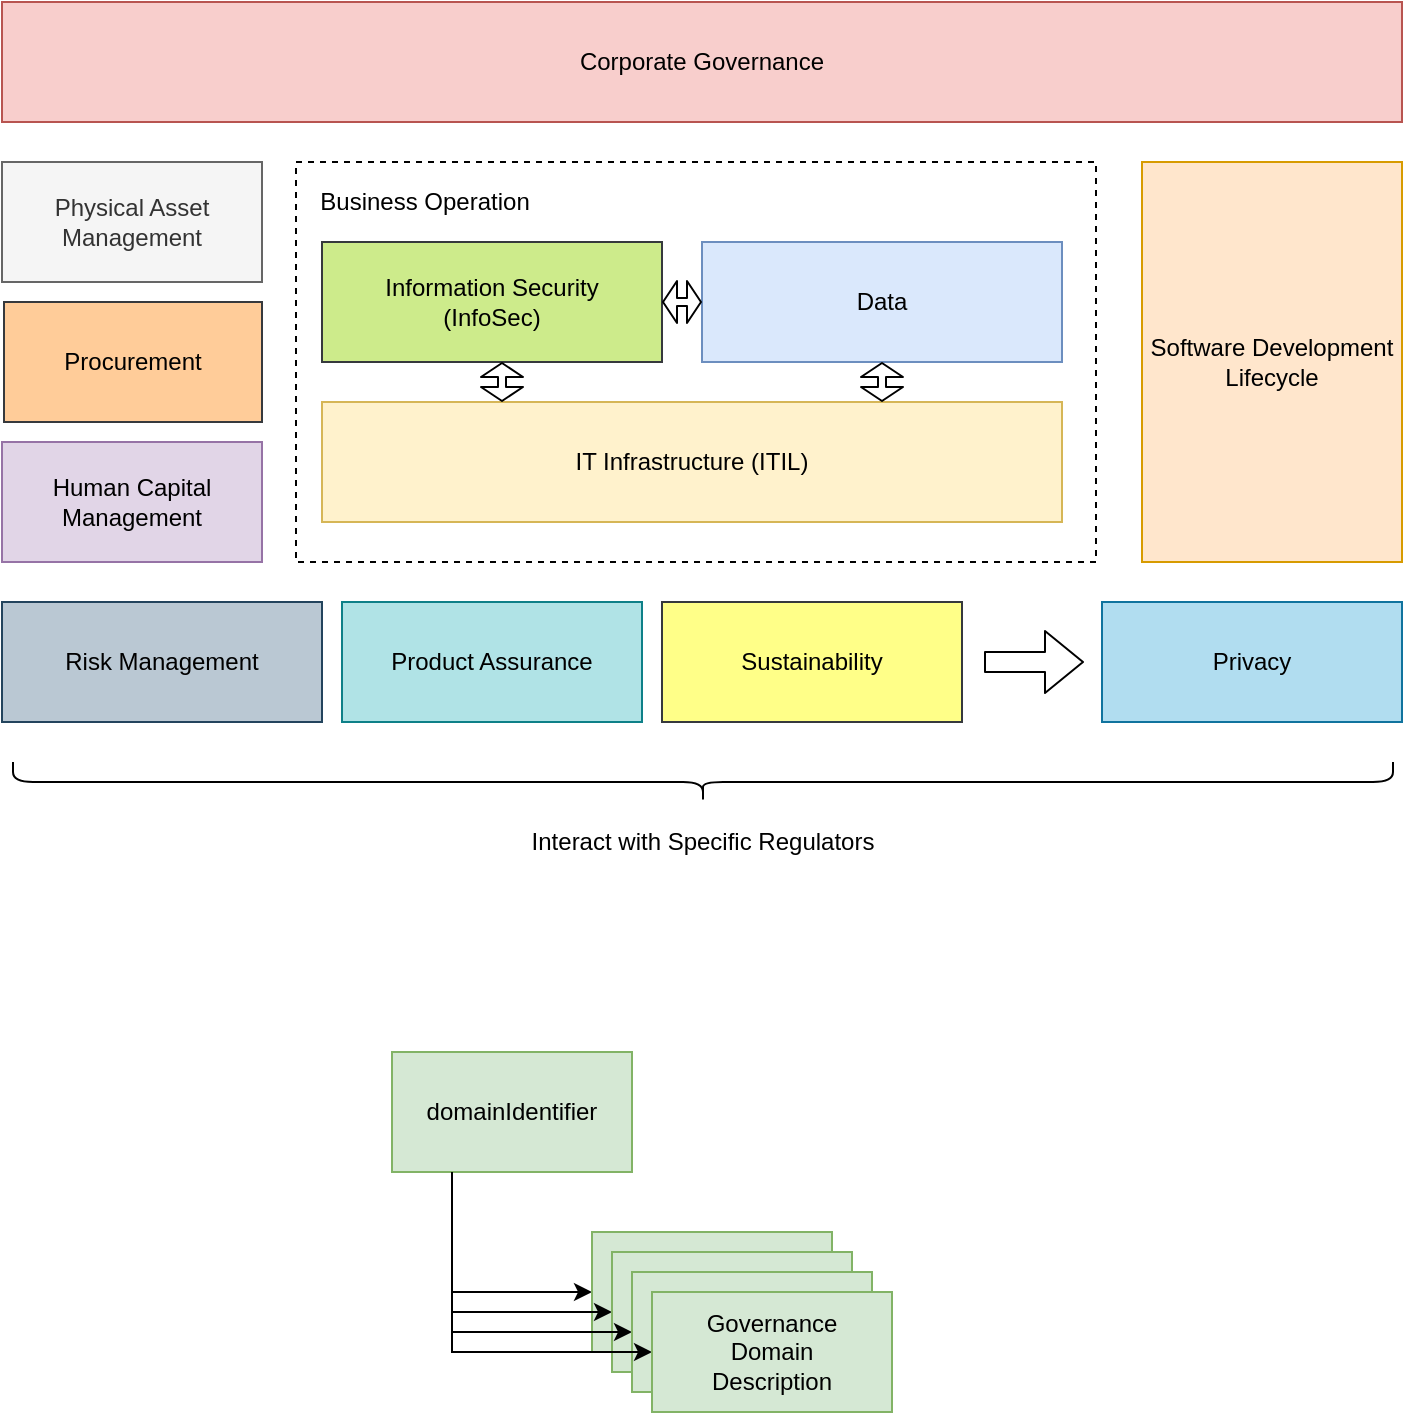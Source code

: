 <mxfile version="26.0.9" pages="7">
  <diagram id="gaeeWlbyKK2-ta_VzILe" name="governance-domain">
    <mxGraphModel dx="1242" dy="831" grid="1" gridSize="10" guides="1" tooltips="1" connect="1" arrows="1" fold="1" page="1" pageScale="1" pageWidth="827" pageHeight="1169" math="0" shadow="0">
      <root>
        <mxCell id="0" />
        <mxCell id="1" parent="0" />
        <mxCell id="C-oaEAHpvK0rMkfF1TPC-7" value="" style="rounded=0;whiteSpace=wrap;html=1;dashed=1;" parent="1" vertex="1">
          <mxGeometry x="207" y="140" width="400" height="200" as="geometry" />
        </mxCell>
        <mxCell id="C-oaEAHpvK0rMkfF1TPC-1" value="IT Infrastructure (ITIL)" style="rounded=0;whiteSpace=wrap;html=1;fillColor=#fff2cc;strokeColor=#d6b656;" parent="1" vertex="1">
          <mxGeometry x="220" y="260" width="370" height="60" as="geometry" />
        </mxCell>
        <mxCell id="C-oaEAHpvK0rMkfF1TPC-2" value="Information Security&lt;br&gt;(InfoSec)" style="rounded=0;whiteSpace=wrap;html=1;fillColor=#cdeb8b;strokeColor=#36393d;" parent="1" vertex="1">
          <mxGeometry x="220" y="180" width="170" height="60" as="geometry" />
        </mxCell>
        <mxCell id="C-oaEAHpvK0rMkfF1TPC-3" value="Data" style="rounded=0;whiteSpace=wrap;html=1;fillColor=#dae8fc;strokeColor=#6c8ebf;" parent="1" vertex="1">
          <mxGeometry x="410" y="180" width="180" height="60" as="geometry" />
        </mxCell>
        <mxCell id="C-oaEAHpvK0rMkfF1TPC-4" value="" style="shape=flexArrow;endArrow=classic;startArrow=classic;html=1;width=4;endSize=2;startSize=2;endWidth=16;startWidth=16;" parent="1" edge="1">
          <mxGeometry width="50" height="50" relative="1" as="geometry">
            <mxPoint x="310" y="260" as="sourcePoint" />
            <mxPoint x="310" y="240" as="targetPoint" />
          </mxGeometry>
        </mxCell>
        <mxCell id="C-oaEAHpvK0rMkfF1TPC-5" value="" style="shape=flexArrow;endArrow=classic;startArrow=classic;html=1;width=4;endSize=2;startSize=2;endWidth=16;startWidth=16;entryX=1;entryY=0.5;entryDx=0;entryDy=0;" parent="1" source="C-oaEAHpvK0rMkfF1TPC-3" target="C-oaEAHpvK0rMkfF1TPC-2" edge="1">
          <mxGeometry width="50" height="50" relative="1" as="geometry">
            <mxPoint x="411" y="270" as="sourcePoint" />
            <mxPoint x="411" y="250" as="targetPoint" />
          </mxGeometry>
        </mxCell>
        <mxCell id="C-oaEAHpvK0rMkfF1TPC-6" value="" style="shape=flexArrow;endArrow=classic;startArrow=classic;html=1;width=4;endSize=2;startSize=2;endWidth=16;startWidth=16;entryX=0.5;entryY=1;entryDx=0;entryDy=0;" parent="1" edge="1">
          <mxGeometry width="50" height="50" relative="1" as="geometry">
            <mxPoint x="500" y="260" as="sourcePoint" />
            <mxPoint x="500" y="240" as="targetPoint" />
          </mxGeometry>
        </mxCell>
        <mxCell id="C-oaEAHpvK0rMkfF1TPC-8" value="Software Development Lifecycle" style="rounded=0;whiteSpace=wrap;html=1;fillColor=#ffe6cc;strokeColor=#d79b00;" parent="1" vertex="1">
          <mxGeometry x="630" y="140" width="130" height="200" as="geometry" />
        </mxCell>
        <mxCell id="C-oaEAHpvK0rMkfF1TPC-9" value="Business Operation" style="text;html=1;align=center;verticalAlign=middle;resizable=0;points=[];autosize=1;" parent="1" vertex="1">
          <mxGeometry x="211" y="150" width="120" height="20" as="geometry" />
        </mxCell>
        <mxCell id="C-oaEAHpvK0rMkfF1TPC-10" value="Physical Asset Management" style="rounded=0;whiteSpace=wrap;html=1;fillColor=#f5f5f5;strokeColor=#666666;fontColor=#333333;" parent="1" vertex="1">
          <mxGeometry x="60" y="140" width="130" height="60" as="geometry" />
        </mxCell>
        <mxCell id="C-oaEAHpvK0rMkfF1TPC-11" value="Corporate Governance" style="rounded=0;whiteSpace=wrap;html=1;fillColor=#f8cecc;strokeColor=#b85450;" parent="1" vertex="1">
          <mxGeometry x="60" y="60" width="700" height="60" as="geometry" />
        </mxCell>
        <mxCell id="C-oaEAHpvK0rMkfF1TPC-12" value="Risk Management" style="rounded=0;whiteSpace=wrap;html=1;fillColor=#bac8d3;strokeColor=#23445d;" parent="1" vertex="1">
          <mxGeometry x="60" y="360" width="160" height="60" as="geometry" />
        </mxCell>
        <mxCell id="C-oaEAHpvK0rMkfF1TPC-13" value="Privacy" style="rounded=0;whiteSpace=wrap;html=1;fillColor=#b1ddf0;strokeColor=#10739e;" parent="1" vertex="1">
          <mxGeometry x="610" y="360" width="150" height="60" as="geometry" />
        </mxCell>
        <mxCell id="C-oaEAHpvK0rMkfF1TPC-14" value="Human Capital Management" style="rounded=0;whiteSpace=wrap;html=1;fillColor=#e1d5e7;strokeColor=#9673a6;" parent="1" vertex="1">
          <mxGeometry x="60" y="280" width="130" height="60" as="geometry" />
        </mxCell>
        <mxCell id="C-oaEAHpvK0rMkfF1TPC-16" value="Product Assurance" style="rounded=0;whiteSpace=wrap;html=1;fillColor=#b0e3e6;strokeColor=#0e8088;" parent="1" vertex="1">
          <mxGeometry x="230" y="360" width="150" height="60" as="geometry" />
        </mxCell>
        <mxCell id="C-oaEAHpvK0rMkfF1TPC-17" value="" style="shape=flexArrow;endArrow=classic;html=1;" parent="1" edge="1">
          <mxGeometry width="50" height="50" relative="1" as="geometry">
            <mxPoint x="551" y="390" as="sourcePoint" />
            <mxPoint x="601" y="390" as="targetPoint" />
          </mxGeometry>
        </mxCell>
        <mxCell id="kPFV_AxmHM7f57g5Ddm_-1" value="Procurement" style="rounded=0;whiteSpace=wrap;html=1;fillColor=#ffcc99;strokeColor=#36393d;" parent="1" vertex="1">
          <mxGeometry x="61" y="210" width="129" height="60" as="geometry" />
        </mxCell>
        <mxCell id="xlRSKIG04zrQvoS2Wg5K-1" value="Sustainability" style="rounded=0;whiteSpace=wrap;html=1;fillColor=#ffff88;strokeColor=#36393d;" parent="1" vertex="1">
          <mxGeometry x="390" y="360" width="150" height="60" as="geometry" />
        </mxCell>
        <mxCell id="xlRSKIG04zrQvoS2Wg5K-2" value="" style="shape=curlyBracket;whiteSpace=wrap;html=1;rounded=1;fontColor=#000000;align=center;rotation=-90;" parent="1" vertex="1">
          <mxGeometry x="400.5" y="105" width="20" height="690" as="geometry" />
        </mxCell>
        <mxCell id="xlRSKIG04zrQvoS2Wg5K-3" value="Interact with Specific Regulators" style="text;html=1;align=center;verticalAlign=middle;resizable=0;points=[];autosize=1;fontColor=#000000;" parent="1" vertex="1">
          <mxGeometry x="315" y="470" width="190" height="20" as="geometry" />
        </mxCell>
        <mxCell id="0RXOnSef8UXWCk25OGyF-1" value="" style="edgeStyle=orthogonalEdgeStyle;rounded=0;orthogonalLoop=1;jettySize=auto;html=1;exitX=0.25;exitY=1;exitDx=0;exitDy=0;entryX=0;entryY=0.5;entryDx=0;entryDy=0;" parent="1" source="0RXOnSef8UXWCk25OGyF-2" target="0RXOnSef8UXWCk25OGyF-3" edge="1">
          <mxGeometry relative="1" as="geometry" />
        </mxCell>
        <mxCell id="0RXOnSef8UXWCk25OGyF-2" value="domainIdentifier" style="rounded=0;whiteSpace=wrap;html=1;fillColor=#d5e8d4;strokeColor=#82b366;" parent="1" vertex="1">
          <mxGeometry x="255" y="585" width="120" height="60" as="geometry" />
        </mxCell>
        <mxCell id="0RXOnSef8UXWCk25OGyF-3" value="Governance&lt;br&gt;Domain&lt;br&gt;Definition" style="rounded=0;whiteSpace=wrap;html=1;fillColor=#d5e8d4;strokeColor=#82b366;" parent="1" vertex="1">
          <mxGeometry x="355" y="675" width="120" height="60" as="geometry" />
        </mxCell>
        <mxCell id="0RXOnSef8UXWCk25OGyF-4" value="" style="edgeStyle=orthogonalEdgeStyle;rounded=0;orthogonalLoop=1;jettySize=auto;html=1;exitX=0.25;exitY=1;exitDx=0;exitDy=0;entryX=0;entryY=0.5;entryDx=0;entryDy=0;" parent="1" source="0RXOnSef8UXWCk25OGyF-2" target="0RXOnSef8UXWCk25OGyF-5" edge="1">
          <mxGeometry relative="1" as="geometry">
            <mxPoint x="295" y="655" as="sourcePoint" />
          </mxGeometry>
        </mxCell>
        <mxCell id="0RXOnSef8UXWCk25OGyF-5" value="Governance&lt;br&gt;Domain&lt;br&gt;Definition" style="rounded=0;whiteSpace=wrap;html=1;fillColor=#d5e8d4;strokeColor=#82b366;" parent="1" vertex="1">
          <mxGeometry x="365" y="685" width="120" height="60" as="geometry" />
        </mxCell>
        <mxCell id="0RXOnSef8UXWCk25OGyF-6" value="" style="edgeStyle=orthogonalEdgeStyle;rounded=0;orthogonalLoop=1;jettySize=auto;html=1;exitX=0.25;exitY=1;exitDx=0;exitDy=0;entryX=0;entryY=0.5;entryDx=0;entryDy=0;" parent="1" source="0RXOnSef8UXWCk25OGyF-2" target="0RXOnSef8UXWCk25OGyF-7" edge="1">
          <mxGeometry relative="1" as="geometry">
            <mxPoint x="305" y="665" as="sourcePoint" />
          </mxGeometry>
        </mxCell>
        <mxCell id="0RXOnSef8UXWCk25OGyF-7" value="Governance&lt;br&gt;Domain&lt;br&gt;Definition" style="rounded=0;whiteSpace=wrap;html=1;fillColor=#d5e8d4;strokeColor=#82b366;" parent="1" vertex="1">
          <mxGeometry x="375" y="695" width="120" height="60" as="geometry" />
        </mxCell>
        <mxCell id="0RXOnSef8UXWCk25OGyF-8" value="" style="edgeStyle=orthogonalEdgeStyle;rounded=0;orthogonalLoop=1;jettySize=auto;html=1;exitX=0.25;exitY=1;exitDx=0;exitDy=0;entryX=0;entryY=0.5;entryDx=0;entryDy=0;" parent="1" source="0RXOnSef8UXWCk25OGyF-2" target="0RXOnSef8UXWCk25OGyF-9" edge="1">
          <mxGeometry relative="1" as="geometry">
            <mxPoint x="315" y="675" as="sourcePoint" />
          </mxGeometry>
        </mxCell>
        <mxCell id="0RXOnSef8UXWCk25OGyF-9" value="Governance&lt;br&gt;Domain&lt;br&gt;Description" style="rounded=0;whiteSpace=wrap;html=1;fillColor=#d5e8d4;strokeColor=#82b366;" parent="1" vertex="1">
          <mxGeometry x="385" y="705" width="120" height="60" as="geometry" />
        </mxCell>
      </root>
    </mxGraphModel>
  </diagram>
  <diagram id="mArv101Qo0KCMiXSAoCN" name="bridging-to-organization">
    <mxGraphModel dx="2896" dy="831" grid="1" gridSize="10" guides="1" tooltips="1" connect="1" arrows="1" fold="1" page="1" pageScale="1" pageWidth="827" pageHeight="1169" math="0" shadow="0">
      <root>
        <mxCell id="S5lS58ZmbvXcH93iUld8-0" />
        <mxCell id="S5lS58ZmbvXcH93iUld8-1" parent="S5lS58ZmbvXcH93iUld8-0" />
        <mxCell id="HSuAFZtVlVhFSwjklLyr-35" value="Ownership" style="rounded=1;whiteSpace=wrap;html=1;verticalAlign=top;fillColor=#d5e8d4;strokeColor=#82b366;fontStyle=2" parent="S5lS58ZmbvXcH93iUld8-1" vertex="1">
          <mxGeometry x="305" y="1770" width="120" height="60" as="geometry" />
        </mxCell>
        <mxCell id="Gn1W2-aZ5OwGCIdrwuAJ-21" style="edgeStyle=orthogonalEdgeStyle;rounded=0;orthogonalLoop=1;jettySize=auto;html=1;endArrow=none;endFill=0;startArrow=classic;startFill=1;" parent="S5lS58ZmbvXcH93iUld8-1" source="Gn1W2-aZ5OwGCIdrwuAJ-19" target="Gn1W2-aZ5OwGCIdrwuAJ-20" edge="1">
          <mxGeometry relative="1" as="geometry" />
        </mxCell>
        <mxCell id="Gn1W2-aZ5OwGCIdrwuAJ-19" value="Person" style="rounded=0;whiteSpace=wrap;html=1;fillColor=#ffcccc;strokeColor=#36393d;" parent="S5lS58ZmbvXcH93iUld8-1" vertex="1">
          <mxGeometry x="330" y="1040" width="120" height="60" as="geometry" />
        </mxCell>
        <mxCell id="SvXJNw_EpKfDOxpm60yK-2" style="edgeStyle=orthogonalEdgeStyle;rounded=0;orthogonalLoop=1;jettySize=auto;html=1;exitX=1;exitY=0.5;exitDx=0;exitDy=0;entryX=0;entryY=0.5;entryDx=0;entryDy=0;" parent="S5lS58ZmbvXcH93iUld8-1" source="Gn1W2-aZ5OwGCIdrwuAJ-20" target="zBBcURGomCsQESkad2il-0" edge="1">
          <mxGeometry relative="1" as="geometry" />
        </mxCell>
        <mxCell id="Gn1W2-aZ5OwGCIdrwuAJ-20" value="PersonRole" style="rounded=0;whiteSpace=wrap;html=1;fillColor=#d80073;strokeColor=#A50040;dashed=1;opacity=40;verticalAlign=top;align=left;" parent="S5lS58ZmbvXcH93iUld8-1" vertex="1">
          <mxGeometry x="100" y="620" width="580" height="350" as="geometry" />
        </mxCell>
        <mxCell id="Gn1W2-aZ5OwGCIdrwuAJ-22" value="Community Member" style="rounded=0;whiteSpace=wrap;html=1;fillColor=#d80073;strokeColor=#A50040;fontColor=#ffffff;" parent="S5lS58ZmbvXcH93iUld8-1" vertex="1">
          <mxGeometry x="120" y="880" width="120" height="60" as="geometry" />
        </mxCell>
        <mxCell id="Gn1W2-aZ5OwGCIdrwuAJ-23" value="Team Leader" style="rounded=0;whiteSpace=wrap;html=1;fillColor=#d80073;strokeColor=#A50040;fontColor=#ffffff;" parent="S5lS58ZmbvXcH93iUld8-1" vertex="1">
          <mxGeometry x="120" y="670" width="120" height="60" as="geometry" />
        </mxCell>
        <mxCell id="Gn1W2-aZ5OwGCIdrwuAJ-24" value="Team Member" style="rounded=0;whiteSpace=wrap;html=1;fillColor=#d80073;strokeColor=#A50040;fontColor=#ffffff;" parent="S5lS58ZmbvXcH93iUld8-1" vertex="1">
          <mxGeometry x="120" y="740" width="120" height="60" as="geometry" />
        </mxCell>
        <mxCell id="Gn1W2-aZ5OwGCIdrwuAJ-26" value="Subject Area Owner" style="rounded=0;whiteSpace=wrap;html=1;fillColor=#d5e8d4;strokeColor=#82b366;" parent="S5lS58ZmbvXcH93iUld8-1" vertex="1">
          <mxGeometry x="260" y="740" width="120" height="60" as="geometry" />
        </mxCell>
        <mxCell id="Gn1W2-aZ5OwGCIdrwuAJ-27" value="Asset Owner" style="rounded=0;whiteSpace=wrap;html=1;fillColor=#d5e8d4;strokeColor=#82b366;" parent="S5lS58ZmbvXcH93iUld8-1" vertex="1">
          <mxGeometry x="540" y="670" width="120" height="60" as="geometry" />
        </mxCell>
        <mxCell id="Gn1W2-aZ5OwGCIdrwuAJ-28" value="Project Manager" style="rounded=0;whiteSpace=wrap;html=1;fillColor=#d80073;strokeColor=#A50040;fontColor=#ffffff;" parent="S5lS58ZmbvXcH93iUld8-1" vertex="1">
          <mxGeometry x="120" y="810" width="120" height="60" as="geometry" />
        </mxCell>
        <mxCell id="Gn1W2-aZ5OwGCIdrwuAJ-29" value="Governance Officer" style="rounded=0;whiteSpace=wrap;html=1;fillColor=#d5e8d4;strokeColor=#82b366;" parent="S5lS58ZmbvXcH93iUld8-1" vertex="1">
          <mxGeometry x="260" y="670" width="120" height="60" as="geometry" />
        </mxCell>
        <mxCell id="zBBcURGomCsQESkad2il-0" value="Governance Responsibility" style="rounded=0;whiteSpace=wrap;html=1;fillColor=#d5e8d4;strokeColor=#82b366;" parent="S5lS58ZmbvXcH93iUld8-1" vertex="1">
          <mxGeometry x="940" y="765" width="120" height="60" as="geometry" />
        </mxCell>
        <mxCell id="CWZZDIOuJSXqdEuWvzJb-10" style="edgeStyle=orthogonalEdgeStyle;rounded=0;orthogonalLoop=1;jettySize=auto;html=1;exitX=0.25;exitY=1;exitDx=0;exitDy=0;fontColor=#FFFFFF;" parent="S5lS58ZmbvXcH93iUld8-1" source="CWZZDIOuJSXqdEuWvzJb-0" target="CWZZDIOuJSXqdEuWvzJb-9" edge="1">
          <mxGeometry relative="1" as="geometry" />
        </mxCell>
        <mxCell id="CWZZDIOuJSXqdEuWvzJb-12" style="edgeStyle=orthogonalEdgeStyle;rounded=0;orthogonalLoop=1;jettySize=auto;html=1;exitX=0.75;exitY=1;exitDx=0;exitDy=0;fontColor=#000000;" parent="S5lS58ZmbvXcH93iUld8-1" source="CWZZDIOuJSXqdEuWvzJb-0" target="CWZZDIOuJSXqdEuWvzJb-3" edge="1">
          <mxGeometry relative="1" as="geometry" />
        </mxCell>
        <mxCell id="XGi_D6NWaEpHZE_63l0V-20" style="edgeStyle=orthogonalEdgeStyle;rounded=0;orthogonalLoop=1;jettySize=auto;html=1;fontColor=#000000;entryX=1;entryY=0.5;entryDx=0;entryDy=0;" parent="S5lS58ZmbvXcH93iUld8-1" source="CWZZDIOuJSXqdEuWvzJb-0" target="CWZZDIOuJSXqdEuWvzJb-1" edge="1">
          <mxGeometry relative="1" as="geometry" />
        </mxCell>
        <mxCell id="CWZZDIOuJSXqdEuWvzJb-0" value="GovernanceProject" style="rounded=0;whiteSpace=wrap;html=1;fillColor=#cce5ff;strokeColor=#36393d;" parent="S5lS58ZmbvXcH93iUld8-1" vertex="1">
          <mxGeometry x="750" y="270" width="120" height="60" as="geometry" />
        </mxCell>
        <mxCell id="CWZZDIOuJSXqdEuWvzJb-1" value="Governance&lt;br&gt;Domain&lt;br&gt;Community" style="rounded=0;whiteSpace=wrap;html=1;fillColor=#ffcc99;strokeColor=#36393d;" parent="S5lS58ZmbvXcH93iUld8-1" vertex="1">
          <mxGeometry x="470" y="270" width="120" height="60" as="geometry" />
        </mxCell>
        <mxCell id="CWZZDIOuJSXqdEuWvzJb-3" value="Team" style="rounded=0;whiteSpace=wrap;html=1;fillColor=#ffcccc;strokeColor=#36393d;" parent="S5lS58ZmbvXcH93iUld8-1" vertex="1">
          <mxGeometry x="830" y="400" width="120" height="60" as="geometry" />
        </mxCell>
        <mxCell id="CWZZDIOuJSXqdEuWvzJb-9" value="PersonRole" style="rounded=0;whiteSpace=wrap;html=1;fillColor=#d80073;strokeColor=#A50040;verticalAlign=middle;align=center;fontColor=#FFFFFF;" parent="S5lS58ZmbvXcH93iUld8-1" vertex="1">
          <mxGeometry x="670" y="400" width="120" height="60" as="geometry" />
        </mxCell>
        <mxCell id="CWZZDIOuJSXqdEuWvzJb-11" value="Project Management" style="text;html=1;align=center;verticalAlign=middle;resizable=0;points=[];autosize=1;strokeColor=none;fillColor=none;fontColor=#000000;" parent="S5lS58ZmbvXcH93iUld8-1" vertex="1">
          <mxGeometry x="650" y="340" width="130" height="20" as="geometry" />
        </mxCell>
        <mxCell id="CWZZDIOuJSXqdEuWvzJb-13" style="edgeStyle=orthogonalEdgeStyle;rounded=0;orthogonalLoop=1;jettySize=auto;html=1;exitX=0.75;exitY=1;exitDx=0;exitDy=0;fontColor=#000000;" parent="S5lS58ZmbvXcH93iUld8-1" source="CWZZDIOuJSXqdEuWvzJb-0" target="CWZZDIOuJSXqdEuWvzJb-14" edge="1">
          <mxGeometry relative="1" as="geometry">
            <mxPoint x="850" y="340" as="sourcePoint" />
          </mxGeometry>
        </mxCell>
        <mxCell id="CWZZDIOuJSXqdEuWvzJb-14" value="Team" style="rounded=0;whiteSpace=wrap;html=1;fillColor=#ffcccc;strokeColor=#36393d;" parent="S5lS58ZmbvXcH93iUld8-1" vertex="1">
          <mxGeometry x="840" y="410" width="120" height="60" as="geometry" />
        </mxCell>
        <mxCell id="CWZZDIOuJSXqdEuWvzJb-15" style="edgeStyle=orthogonalEdgeStyle;rounded=0;orthogonalLoop=1;jettySize=auto;html=1;exitX=0.75;exitY=1;exitDx=0;exitDy=0;fontColor=#000000;" parent="S5lS58ZmbvXcH93iUld8-1" source="CWZZDIOuJSXqdEuWvzJb-0" target="CWZZDIOuJSXqdEuWvzJb-16" edge="1">
          <mxGeometry relative="1" as="geometry">
            <mxPoint x="860" y="350" as="sourcePoint" />
          </mxGeometry>
        </mxCell>
        <mxCell id="CWZZDIOuJSXqdEuWvzJb-16" value="Team" style="rounded=0;whiteSpace=wrap;html=1;fillColor=#ffcccc;strokeColor=#36393d;" parent="S5lS58ZmbvXcH93iUld8-1" vertex="1">
          <mxGeometry x="850" y="420" width="120" height="60" as="geometry" />
        </mxCell>
        <mxCell id="CWZZDIOuJSXqdEuWvzJb-17" value="Project Teams" style="text;html=1;align=center;verticalAlign=middle;resizable=0;points=[];autosize=1;strokeColor=none;fillColor=none;fontColor=#000000;" parent="S5lS58ZmbvXcH93iUld8-1" vertex="1">
          <mxGeometry x="850" y="340" width="90" height="20" as="geometry" />
        </mxCell>
        <mxCell id="XGi_D6NWaEpHZE_63l0V-3" value="Project" style="rounded=0;whiteSpace=wrap;html=1;fillColor=#cce5ff;strokeColor=#36393d;" parent="S5lS58ZmbvXcH93iUld8-1" vertex="1">
          <mxGeometry x="1100" y="170" width="120" height="60" as="geometry" />
        </mxCell>
        <mxCell id="XGi_D6NWaEpHZE_63l0V-4" value="Project" style="rounded=0;whiteSpace=wrap;html=1;fillColor=#cce5ff;strokeColor=#36393d;" parent="S5lS58ZmbvXcH93iUld8-1" vertex="1">
          <mxGeometry x="1110" y="180" width="120" height="60" as="geometry" />
        </mxCell>
        <mxCell id="XGi_D6NWaEpHZE_63l0V-5" value="Governance&lt;br&gt;Project" style="rounded=0;whiteSpace=wrap;html=1;fillColor=#cce5ff;strokeColor=#36393d;" parent="S5lS58ZmbvXcH93iUld8-1" vertex="1">
          <mxGeometry x="1120" y="190" width="120" height="60" as="geometry" />
        </mxCell>
        <mxCell id="XGi_D6NWaEpHZE_63l0V-7" style="edgeStyle=orthogonalEdgeStyle;rounded=0;orthogonalLoop=1;jettySize=auto;html=1;entryX=0;entryY=0.5;entryDx=0;entryDy=0;fontColor=#000000;" parent="S5lS58ZmbvXcH93iUld8-1" source="XGi_D6NWaEpHZE_63l0V-6" target="XGi_D6NWaEpHZE_63l0V-3" edge="1">
          <mxGeometry relative="1" as="geometry" />
        </mxCell>
        <mxCell id="XGi_D6NWaEpHZE_63l0V-8" style="edgeStyle=orthogonalEdgeStyle;rounded=0;orthogonalLoop=1;jettySize=auto;html=1;exitX=0.5;exitY=1;exitDx=0;exitDy=0;entryX=0;entryY=0.5;entryDx=0;entryDy=0;fontColor=#000000;" parent="S5lS58ZmbvXcH93iUld8-1" source="XGi_D6NWaEpHZE_63l0V-6" target="XGi_D6NWaEpHZE_63l0V-4" edge="1">
          <mxGeometry relative="1" as="geometry" />
        </mxCell>
        <mxCell id="XGi_D6NWaEpHZE_63l0V-9" style="edgeStyle=orthogonalEdgeStyle;rounded=0;orthogonalLoop=1;jettySize=auto;html=1;exitX=0.5;exitY=1;exitDx=0;exitDy=0;entryX=0;entryY=0.5;entryDx=0;entryDy=0;fontColor=#000000;" parent="S5lS58ZmbvXcH93iUld8-1" source="XGi_D6NWaEpHZE_63l0V-6" target="XGi_D6NWaEpHZE_63l0V-5" edge="1">
          <mxGeometry relative="1" as="geometry" />
        </mxCell>
        <mxCell id="XGi_D6NWaEpHZE_63l0V-6" value="&lt;b&gt;Governance&lt;br&gt;Campaign&lt;/b&gt;" style="rounded=0;whiteSpace=wrap;html=1;fillColor=#cce5ff;strokeColor=#36393d;" parent="S5lS58ZmbvXcH93iUld8-1" vertex="1">
          <mxGeometry x="1000" y="80" width="120" height="60" as="geometry" />
        </mxCell>
        <mxCell id="XGi_D6NWaEpHZE_63l0V-10" value="Project" style="rounded=0;whiteSpace=wrap;html=1;fillColor=#cce5ff;strokeColor=#36393d;" parent="S5lS58ZmbvXcH93iUld8-1" vertex="1">
          <mxGeometry x="1190" y="270" width="120" height="60" as="geometry" />
        </mxCell>
        <mxCell id="XGi_D6NWaEpHZE_63l0V-11" value="Project" style="rounded=0;whiteSpace=wrap;html=1;fillColor=#cce5ff;strokeColor=#36393d;" parent="S5lS58ZmbvXcH93iUld8-1" vertex="1">
          <mxGeometry x="1200" y="280" width="120" height="60" as="geometry" />
        </mxCell>
        <mxCell id="XGi_D6NWaEpHZE_63l0V-17" style="edgeStyle=orthogonalEdgeStyle;rounded=0;orthogonalLoop=1;jettySize=auto;html=1;exitX=0.25;exitY=1;exitDx=0;exitDy=0;entryX=0;entryY=0.5;entryDx=0;entryDy=0;fontColor=#000000;" parent="S5lS58ZmbvXcH93iUld8-1" source="XGi_D6NWaEpHZE_63l0V-12" target="XGi_D6NWaEpHZE_63l0V-16" edge="1">
          <mxGeometry relative="1" as="geometry" />
        </mxCell>
        <mxCell id="XGi_D6NWaEpHZE_63l0V-12" value="Governance Task" style="rounded=0;whiteSpace=wrap;html=1;fillColor=#cce5ff;strokeColor=#36393d;fontStyle=2" parent="S5lS58ZmbvXcH93iUld8-1" vertex="1">
          <mxGeometry x="1210" y="290" width="120" height="60" as="geometry" />
        </mxCell>
        <mxCell id="XGi_D6NWaEpHZE_63l0V-13" style="edgeStyle=orthogonalEdgeStyle;rounded=0;orthogonalLoop=1;jettySize=auto;html=1;exitX=0.25;exitY=1;exitDx=0;exitDy=0;entryX=0;entryY=0.5;entryDx=0;entryDy=0;fontColor=#000000;" parent="S5lS58ZmbvXcH93iUld8-1" source="XGi_D6NWaEpHZE_63l0V-5" target="XGi_D6NWaEpHZE_63l0V-10" edge="1">
          <mxGeometry relative="1" as="geometry" />
        </mxCell>
        <mxCell id="XGi_D6NWaEpHZE_63l0V-14" style="edgeStyle=orthogonalEdgeStyle;rounded=0;orthogonalLoop=1;jettySize=auto;html=1;exitX=0.25;exitY=1;exitDx=0;exitDy=0;entryX=0;entryY=0.5;entryDx=0;entryDy=0;fontColor=#000000;" parent="S5lS58ZmbvXcH93iUld8-1" source="XGi_D6NWaEpHZE_63l0V-5" target="XGi_D6NWaEpHZE_63l0V-11" edge="1">
          <mxGeometry relative="1" as="geometry" />
        </mxCell>
        <mxCell id="XGi_D6NWaEpHZE_63l0V-15" style="edgeStyle=orthogonalEdgeStyle;rounded=0;orthogonalLoop=1;jettySize=auto;html=1;exitX=0.25;exitY=1;exitDx=0;exitDy=0;entryX=0;entryY=0.5;entryDx=0;entryDy=0;fontColor=#000000;" parent="S5lS58ZmbvXcH93iUld8-1" source="XGi_D6NWaEpHZE_63l0V-5" target="XGi_D6NWaEpHZE_63l0V-12" edge="1">
          <mxGeometry relative="1" as="geometry" />
        </mxCell>
        <mxCell id="XGi_D6NWaEpHZE_63l0V-16" value="Task" style="rounded=0;whiteSpace=wrap;html=1;fillColor=#cce5ff;strokeColor=#36393d;" parent="S5lS58ZmbvXcH93iUld8-1" vertex="1">
          <mxGeometry x="1270" y="370" width="120" height="60" as="geometry" />
        </mxCell>
        <mxCell id="XGi_D6NWaEpHZE_63l0V-18" style="edgeStyle=orthogonalEdgeStyle;rounded=0;orthogonalLoop=1;jettySize=auto;html=1;exitX=0.25;exitY=1;exitDx=0;exitDy=0;entryX=0;entryY=0.5;entryDx=0;entryDy=0;fontColor=#000000;" parent="S5lS58ZmbvXcH93iUld8-1" source="XGi_D6NWaEpHZE_63l0V-12" target="XGi_D6NWaEpHZE_63l0V-19" edge="1">
          <mxGeometry relative="1" as="geometry">
            <mxPoint x="1250" y="360" as="sourcePoint" />
          </mxGeometry>
        </mxCell>
        <mxCell id="XGi_D6NWaEpHZE_63l0V-19" value="GovernanceTask" style="rounded=0;whiteSpace=wrap;html=1;fillColor=#cce5ff;strokeColor=#36393d;fontStyle=2" parent="S5lS58ZmbvXcH93iUld8-1" vertex="1">
          <mxGeometry x="1280" y="380" width="120" height="60" as="geometry" />
        </mxCell>
        <mxCell id="XGi_D6NWaEpHZE_63l0V-21" value="Stakeholders" style="text;html=1;align=center;verticalAlign=middle;resizable=0;points=[];autosize=1;strokeColor=none;fillColor=none;fontColor=#000000;" parent="S5lS58ZmbvXcH93iUld8-1" vertex="1">
          <mxGeometry x="600" y="280" width="90" height="20" as="geometry" />
        </mxCell>
        <mxCell id="XGi_D6NWaEpHZE_63l0V-22" value="Project&lt;br&gt;Hierarchy" style="text;html=1;align=center;verticalAlign=middle;resizable=0;points=[];autosize=1;strokeColor=none;fillColor=none;fontColor=#000000;" parent="S5lS58ZmbvXcH93iUld8-1" vertex="1">
          <mxGeometry x="1020" y="240" width="70" height="30" as="geometry" />
        </mxCell>
        <mxCell id="SvXJNw_EpKfDOxpm60yK-0" value="Component Owner" style="rounded=0;whiteSpace=wrap;html=1;fillColor=#d5e8d4;strokeColor=#82b366;" parent="S5lS58ZmbvXcH93iUld8-1" vertex="1">
          <mxGeometry x="540" y="740" width="120" height="60" as="geometry" />
        </mxCell>
        <mxCell id="SvXJNw_EpKfDOxpm60yK-1" value="Data Item Owner" style="rounded=0;whiteSpace=wrap;html=1;fillColor=#d5e8d4;strokeColor=#82b366;" parent="S5lS58ZmbvXcH93iUld8-1" vertex="1">
          <mxGeometry x="540" y="810" width="120" height="60" as="geometry" />
        </mxCell>
        <mxCell id="SvXJNw_EpKfDOxpm60yK-3" value="PersonRoleAppointment" style="text;html=1;align=center;verticalAlign=middle;resizable=0;points=[];autosize=1;strokeColor=none;fillColor=none;" parent="S5lS58ZmbvXcH93iUld8-1" vertex="1">
          <mxGeometry x="400" y="1000" width="150" height="20" as="geometry" />
        </mxCell>
        <mxCell id="SvXJNw_EpKfDOxpm60yK-4" value="GovernanceResponsibilityAssignment" style="text;html=1;align=center;verticalAlign=middle;resizable=0;points=[];autosize=1;strokeColor=none;fillColor=none;" parent="S5lS58ZmbvXcH93iUld8-1" vertex="1">
          <mxGeometry x="720" y="770" width="220" height="20" as="geometry" />
        </mxCell>
        <mxCell id="SvXJNw_EpKfDOxpm60yK-5" style="edgeStyle=orthogonalEdgeStyle;rounded=0;orthogonalLoop=1;jettySize=auto;html=1;exitX=0.5;exitY=1;exitDx=0;exitDy=0;fontColor=#FFFFFF;" parent="S5lS58ZmbvXcH93iUld8-1" source="SvXJNw_EpKfDOxpm60yK-6" target="SvXJNw_EpKfDOxpm60yK-7" edge="1">
          <mxGeometry relative="1" as="geometry" />
        </mxCell>
        <mxCell id="SvXJNw_EpKfDOxpm60yK-6" value="Governance&lt;br&gt;Domain&lt;br&gt;Community" style="rounded=0;whiteSpace=wrap;html=1;fillColor=#ffcc99;strokeColor=#36393d;" parent="S5lS58ZmbvXcH93iUld8-1" vertex="1">
          <mxGeometry x="-780" y="220" width="120" height="60" as="geometry" />
        </mxCell>
        <mxCell id="SvXJNw_EpKfDOxpm60yK-7" value="PersonRole" style="rounded=0;whiteSpace=wrap;html=1;fillColor=#d80073;strokeColor=#A50040;verticalAlign=middle;align=center;fontColor=#FFFFFF;" parent="S5lS58ZmbvXcH93iUld8-1" vertex="1">
          <mxGeometry x="-790" y="350" width="120" height="70" as="geometry" />
        </mxCell>
        <mxCell id="SvXJNw_EpKfDOxpm60yK-8" style="edgeStyle=orthogonalEdgeStyle;rounded=0;orthogonalLoop=1;jettySize=auto;html=1;exitX=0.5;exitY=1;exitDx=0;exitDy=0;fontColor=#FFFFFF;" parent="S5lS58ZmbvXcH93iUld8-1" source="SvXJNw_EpKfDOxpm60yK-6" target="SvXJNw_EpKfDOxpm60yK-9" edge="1">
          <mxGeometry relative="1" as="geometry">
            <mxPoint x="-690" y="290" as="sourcePoint" />
          </mxGeometry>
        </mxCell>
        <mxCell id="SvXJNw_EpKfDOxpm60yK-9" value="PersonRole" style="rounded=0;whiteSpace=wrap;html=1;fillColor=#d80073;strokeColor=#A50040;verticalAlign=middle;align=center;fontColor=#FFFFFF;" parent="S5lS58ZmbvXcH93iUld8-1" vertex="1">
          <mxGeometry x="-780" y="360" width="120" height="70" as="geometry" />
        </mxCell>
        <mxCell id="SvXJNw_EpKfDOxpm60yK-10" style="edgeStyle=orthogonalEdgeStyle;rounded=0;orthogonalLoop=1;jettySize=auto;html=1;exitX=0.5;exitY=1;exitDx=0;exitDy=0;fontColor=#FFFFFF;" parent="S5lS58ZmbvXcH93iUld8-1" source="SvXJNw_EpKfDOxpm60yK-6" target="SvXJNw_EpKfDOxpm60yK-11" edge="1">
          <mxGeometry relative="1" as="geometry">
            <mxPoint x="-680" y="300" as="sourcePoint" />
          </mxGeometry>
        </mxCell>
        <mxCell id="SvXJNw_EpKfDOxpm60yK-11" value="PersonRole" style="rounded=0;whiteSpace=wrap;html=1;fillColor=#d80073;strokeColor=#A50040;verticalAlign=middle;align=center;fontColor=#FFFFFF;" parent="S5lS58ZmbvXcH93iUld8-1" vertex="1">
          <mxGeometry x="-770" y="370" width="120" height="70" as="geometry" />
        </mxCell>
        <mxCell id="SvXJNw_EpKfDOxpm60yK-12" style="edgeStyle=orthogonalEdgeStyle;rounded=0;orthogonalLoop=1;jettySize=auto;html=1;exitX=1;exitY=0.5;exitDx=0;exitDy=0;fontColor=#000000;" parent="S5lS58ZmbvXcH93iUld8-1" source="SvXJNw_EpKfDOxpm60yK-13" target="SvXJNw_EpKfDOxpm60yK-6" edge="1">
          <mxGeometry relative="1" as="geometry" />
        </mxCell>
        <mxCell id="SvXJNw_EpKfDOxpm60yK-13" value="Governance&lt;br&gt;Domain&lt;br&gt;Description" style="rounded=0;whiteSpace=wrap;html=1;fillColor=#d5e8d4;strokeColor=#82b366;" parent="S5lS58ZmbvXcH93iUld8-1" vertex="1">
          <mxGeometry x="-1020" y="220" width="120" height="60" as="geometry" />
        </mxCell>
        <mxCell id="SvXJNw_EpKfDOxpm60yK-14" value="ResourceList" style="text;html=1;align=center;verticalAlign=middle;resizable=0;points=[];autosize=1;strokeColor=none;fillColor=none;fontColor=#000000;" parent="S5lS58ZmbvXcH93iUld8-1" vertex="1">
          <mxGeometry x="-870" y="230" width="90" height="20" as="geometry" />
        </mxCell>
        <mxCell id="vlDZHm03bhoOvKD6nU06-23" style="edgeStyle=orthogonalEdgeStyle;rounded=0;orthogonalLoop=1;jettySize=auto;html=1;exitX=0.5;exitY=1;exitDx=0;exitDy=0;dashed=1;startArrow=none;startFill=0;endArrow=none;endFill=0;" parent="S5lS58ZmbvXcH93iUld8-1" source="vlDZHm03bhoOvKD6nU06-1" edge="1">
          <mxGeometry relative="1" as="geometry">
            <mxPoint x="-470.235" y="350.0" as="targetPoint" />
          </mxGeometry>
        </mxCell>
        <mxCell id="vlDZHm03bhoOvKD6nU06-1" value="Governance&lt;br&gt;Leadership&lt;br&gt;Community" style="rounded=0;whiteSpace=wrap;html=1;fillColor=#ffcc99;strokeColor=#36393d;" parent="S5lS58ZmbvXcH93iUld8-1" vertex="1">
          <mxGeometry x="-530" y="220" width="120" height="60" as="geometry" />
        </mxCell>
        <mxCell id="vlDZHm03bhoOvKD6nU06-7" style="edgeStyle=orthogonalEdgeStyle;rounded=0;orthogonalLoop=1;jettySize=auto;html=1;exitX=0.5;exitY=1;exitDx=0;exitDy=0;fontColor=#000000;" parent="S5lS58ZmbvXcH93iUld8-1" source="vlDZHm03bhoOvKD6nU06-8" target="vlDZHm03bhoOvKD6nU06-1" edge="1">
          <mxGeometry relative="1" as="geometry" />
        </mxCell>
        <mxCell id="vlDZHm03bhoOvKD6nU06-8" value="All Governance Domain Description&amp;nbsp;&lt;br&gt;&lt;i&gt;domainIdentifier = 0&lt;/i&gt;" style="rounded=0;whiteSpace=wrap;html=1;fillColor=#d5e8d4;strokeColor=#82b366;" parent="S5lS58ZmbvXcH93iUld8-1" vertex="1">
          <mxGeometry x="-530" y="90" width="120" height="60" as="geometry" />
        </mxCell>
        <mxCell id="vlDZHm03bhoOvKD6nU06-9" value="ResourceList" style="text;html=1;align=center;verticalAlign=middle;resizable=0;points=[];autosize=1;strokeColor=none;fillColor=none;fontColor=#000000;" parent="S5lS58ZmbvXcH93iUld8-1" vertex="1">
          <mxGeometry x="-470" y="190" width="90" height="20" as="geometry" />
        </mxCell>
        <mxCell id="vlDZHm03bhoOvKD6nU06-10" style="edgeStyle=orthogonalEdgeStyle;rounded=0;orthogonalLoop=1;jettySize=auto;html=1;exitX=0.5;exitY=1;exitDx=0;exitDy=0;fontColor=#FFFFFF;" parent="S5lS58ZmbvXcH93iUld8-1" source="vlDZHm03bhoOvKD6nU06-11" target="vlDZHm03bhoOvKD6nU06-12" edge="1">
          <mxGeometry relative="1" as="geometry" />
        </mxCell>
        <mxCell id="vlDZHm03bhoOvKD6nU06-22" style="edgeStyle=orthogonalEdgeStyle;rounded=0;orthogonalLoop=1;jettySize=auto;html=1;exitX=0.5;exitY=1;exitDx=0;exitDy=0;startArrow=none;startFill=0;endArrow=none;endFill=0;dashed=1;" parent="S5lS58ZmbvXcH93iUld8-1" source="vlDZHm03bhoOvKD6nU06-11" edge="1">
          <mxGeometry relative="1" as="geometry">
            <mxPoint x="20" y="350.0" as="targetPoint" />
          </mxGeometry>
        </mxCell>
        <mxCell id="vlDZHm03bhoOvKD6nU06-11" value="Data Governance&lt;br&gt;Domain Community" style="rounded=0;whiteSpace=wrap;html=1;fillColor=#ffcc99;strokeColor=#36393d;" parent="S5lS58ZmbvXcH93iUld8-1" vertex="1">
          <mxGeometry x="-310" y="220" width="120" height="60" as="geometry" />
        </mxCell>
        <mxCell id="vlDZHm03bhoOvKD6nU06-12" value="Data Governance&lt;br&gt;Project Manager" style="rounded=0;whiteSpace=wrap;html=1;fillColor=#d80073;strokeColor=#A50040;verticalAlign=middle;align=center;fontColor=#FFFFFF;" parent="S5lS58ZmbvXcH93iUld8-1" vertex="1">
          <mxGeometry x="-265" y="350" width="120" height="70" as="geometry" />
        </mxCell>
        <mxCell id="vlDZHm03bhoOvKD6nU06-13" style="edgeStyle=orthogonalEdgeStyle;rounded=0;orthogonalLoop=1;jettySize=auto;html=1;exitX=0.5;exitY=1;exitDx=0;exitDy=0;fontColor=#FFFFFF;entryX=0.75;entryY=0;entryDx=0;entryDy=0;" parent="S5lS58ZmbvXcH93iUld8-1" source="vlDZHm03bhoOvKD6nU06-11" target="vlDZHm03bhoOvKD6nU06-14" edge="1">
          <mxGeometry relative="1" as="geometry">
            <mxPoint x="-220" y="290" as="sourcePoint" />
          </mxGeometry>
        </mxCell>
        <mxCell id="vlDZHm03bhoOvKD6nU06-21" style="edgeStyle=orthogonalEdgeStyle;rounded=0;orthogonalLoop=1;jettySize=auto;html=1;exitX=0.25;exitY=0;exitDx=0;exitDy=0;startArrow=classic;startFill=1;endArrow=none;endFill=0;" parent="S5lS58ZmbvXcH93iUld8-1" source="vlDZHm03bhoOvKD6nU06-14" target="vlDZHm03bhoOvKD6nU06-1" edge="1">
          <mxGeometry relative="1" as="geometry" />
        </mxCell>
        <mxCell id="vlDZHm03bhoOvKD6nU06-14" value="Data&lt;br&gt;Governance&lt;br&gt;Officer" style="rounded=0;whiteSpace=wrap;html=1;fillColor=#d80073;strokeColor=#A50040;verticalAlign=middle;align=center;fontColor=#FFFFFF;" parent="S5lS58ZmbvXcH93iUld8-1" vertex="1">
          <mxGeometry x="-413" y="350" width="120" height="70" as="geometry" />
        </mxCell>
        <mxCell id="vlDZHm03bhoOvKD6nU06-15" style="edgeStyle=orthogonalEdgeStyle;rounded=0;orthogonalLoop=1;jettySize=auto;html=1;exitX=0.5;exitY=1;exitDx=0;exitDy=0;fontColor=#FFFFFF;" parent="S5lS58ZmbvXcH93iUld8-1" source="vlDZHm03bhoOvKD6nU06-11" target="vlDZHm03bhoOvKD6nU06-16" edge="1">
          <mxGeometry relative="1" as="geometry">
            <mxPoint x="-210" y="300" as="sourcePoint" />
            <Array as="points">
              <mxPoint x="-250" y="315" />
              <mxPoint x="-80" y="315" />
            </Array>
          </mxGeometry>
        </mxCell>
        <mxCell id="vlDZHm03bhoOvKD6nU06-16" value="Data Steward" style="rounded=0;whiteSpace=wrap;html=1;fillColor=#d80073;strokeColor=#A50040;verticalAlign=middle;align=center;fontColor=#FFFFFF;" parent="S5lS58ZmbvXcH93iUld8-1" vertex="1">
          <mxGeometry x="-140" y="350" width="120" height="70" as="geometry" />
        </mxCell>
        <mxCell id="vlDZHm03bhoOvKD6nU06-17" style="edgeStyle=orthogonalEdgeStyle;rounded=0;orthogonalLoop=1;jettySize=auto;html=1;exitX=0.5;exitY=1;exitDx=0;exitDy=0;fontColor=#000000;" parent="S5lS58ZmbvXcH93iUld8-1" source="vlDZHm03bhoOvKD6nU06-18" target="vlDZHm03bhoOvKD6nU06-11" edge="1">
          <mxGeometry relative="1" as="geometry" />
        </mxCell>
        <mxCell id="vlDZHm03bhoOvKD6nU06-18" value="Data Governance Domain Description&lt;br&gt;&lt;i&gt;domainIdentifier = 1&lt;/i&gt;" style="rounded=0;whiteSpace=wrap;html=1;fillColor=#d5e8d4;strokeColor=#82b366;" parent="S5lS58ZmbvXcH93iUld8-1" vertex="1">
          <mxGeometry x="-310" y="90" width="120" height="60" as="geometry" />
        </mxCell>
        <mxCell id="vlDZHm03bhoOvKD6nU06-19" value="ResourceList" style="text;html=1;align=center;verticalAlign=middle;resizable=0;points=[];autosize=1;strokeColor=none;fillColor=none;fontColor=#000000;" parent="S5lS58ZmbvXcH93iUld8-1" vertex="1">
          <mxGeometry x="-250" y="190" width="90" height="20" as="geometry" />
        </mxCell>
        <mxCell id="HSuAFZtVlVhFSwjklLyr-0" value="Governance&lt;br&gt;Representative" style="rounded=0;whiteSpace=wrap;html=1;fillColor=#d5e8d4;strokeColor=#82b366;" parent="S5lS58ZmbvXcH93iUld8-1" vertex="1">
          <mxGeometry x="260" y="810" width="120" height="60" as="geometry" />
        </mxCell>
        <mxCell id="HSuAFZtVlVhFSwjklLyr-1" value="Location Owner" style="rounded=0;whiteSpace=wrap;html=1;fillColor=#d5e8d4;strokeColor=#82b366;" parent="S5lS58ZmbvXcH93iUld8-1" vertex="1">
          <mxGeometry x="400" y="670" width="120" height="60" as="geometry" />
        </mxCell>
        <mxCell id="HSuAFZtVlVhFSwjklLyr-2" value="Business Owner" style="rounded=0;whiteSpace=wrap;html=1;fillColor=#d5e8d4;strokeColor=#82b366;" parent="S5lS58ZmbvXcH93iUld8-1" vertex="1">
          <mxGeometry x="400" y="740" width="120" height="60" as="geometry" />
        </mxCell>
        <mxCell id="HSuAFZtVlVhFSwjklLyr-3" value="Solution Owner" style="rounded=0;whiteSpace=wrap;html=1;fillColor=#d5e8d4;strokeColor=#82b366;" parent="S5lS58ZmbvXcH93iUld8-1" vertex="1">
          <mxGeometry x="400" y="810" width="120" height="60" as="geometry" />
        </mxCell>
        <mxCell id="HSuAFZtVlVhFSwjklLyr-4" value="Digital Service Manager" style="rounded=0;whiteSpace=wrap;html=1;fillColor=#f5f5f5;strokeColor=#666666;fontColor=#333333;" parent="S5lS58ZmbvXcH93iUld8-1" vertex="1">
          <mxGeometry x="260" y="880" width="120" height="60" as="geometry" />
        </mxCell>
        <mxCell id="HSuAFZtVlVhFSwjklLyr-17" style="edgeStyle=orthogonalEdgeStyle;rounded=0;orthogonalLoop=1;jettySize=auto;html=1;exitX=0.5;exitY=1;exitDx=0;exitDy=0;entryX=0.5;entryY=0;entryDx=0;entryDy=0;" parent="S5lS58ZmbvXcH93iUld8-1" source="HSuAFZtVlVhFSwjklLyr-5" target="HSuAFZtVlVhFSwjklLyr-16" edge="1">
          <mxGeometry relative="1" as="geometry" />
        </mxCell>
        <mxCell id="HSuAFZtVlVhFSwjklLyr-5" value="Asset access manager for group A" style="rounded=0;whiteSpace=wrap;html=1;fillColor=#d5e8d4;strokeColor=#82b366;" parent="S5lS58ZmbvXcH93iUld8-1" vertex="1">
          <mxGeometry x="200" y="1380" width="120" height="60" as="geometry" />
        </mxCell>
        <mxCell id="HSuAFZtVlVhFSwjklLyr-6" value="Asset access manager for group B" style="rounded=0;whiteSpace=wrap;html=1;fillColor=#d5e8d4;strokeColor=#82b366;" parent="S5lS58ZmbvXcH93iUld8-1" vertex="1">
          <mxGeometry x="340" y="1380" width="120" height="60" as="geometry" />
        </mxCell>
        <mxCell id="HSuAFZtVlVhFSwjklLyr-7" value="Asset access manager for group C" style="rounded=0;whiteSpace=wrap;html=1;fillColor=#d5e8d4;strokeColor=#82b366;" parent="S5lS58ZmbvXcH93iUld8-1" vertex="1">
          <mxGeometry x="480" y="1380" width="120" height="60" as="geometry" />
        </mxCell>
        <mxCell id="HSuAFZtVlVhFSwjklLyr-8" value="AssetOwner" style="rounded=0;whiteSpace=wrap;html=1;fontStyle=2;fillColor=#d5e8d4;strokeColor=#82b366;" parent="S5lS58ZmbvXcH93iUld8-1" vertex="1">
          <mxGeometry x="200" y="1350" width="120" height="30" as="geometry" />
        </mxCell>
        <mxCell id="HSuAFZtVlVhFSwjklLyr-9" value="AssetOwner" style="rounded=0;whiteSpace=wrap;html=1;fontStyle=2;fillColor=#d5e8d4;strokeColor=#82b366;" parent="S5lS58ZmbvXcH93iUld8-1" vertex="1">
          <mxGeometry x="340" y="1350" width="120" height="30" as="geometry" />
        </mxCell>
        <mxCell id="HSuAFZtVlVhFSwjklLyr-10" value="AssetOwner" style="rounded=0;whiteSpace=wrap;html=1;fontStyle=2;fillColor=#d5e8d4;strokeColor=#82b366;" parent="S5lS58ZmbvXcH93iUld8-1" vertex="1">
          <mxGeometry x="480" y="1350" width="120" height="30" as="geometry" />
        </mxCell>
        <mxCell id="HSuAFZtVlVhFSwjklLyr-13" style="edgeStyle=orthogonalEdgeStyle;rounded=0;orthogonalLoop=1;jettySize=auto;html=1;exitX=0.5;exitY=1;exitDx=0;exitDy=0;fillColor=#d5e8d4;strokeColor=#82b366;" parent="S5lS58ZmbvXcH93iUld8-1" source="HSuAFZtVlVhFSwjklLyr-11" target="HSuAFZtVlVhFSwjklLyr-8" edge="1">
          <mxGeometry relative="1" as="geometry" />
        </mxCell>
        <mxCell id="HSuAFZtVlVhFSwjklLyr-14" style="edgeStyle=orthogonalEdgeStyle;rounded=0;orthogonalLoop=1;jettySize=auto;html=1;exitX=0.5;exitY=1;exitDx=0;exitDy=0;fillColor=#d5e8d4;strokeColor=#82b366;" parent="S5lS58ZmbvXcH93iUld8-1" source="HSuAFZtVlVhFSwjklLyr-11" target="HSuAFZtVlVhFSwjklLyr-9" edge="1">
          <mxGeometry relative="1" as="geometry" />
        </mxCell>
        <mxCell id="HSuAFZtVlVhFSwjklLyr-15" style="edgeStyle=orthogonalEdgeStyle;rounded=0;orthogonalLoop=1;jettySize=auto;html=1;exitX=0.5;exitY=1;exitDx=0;exitDy=0;entryX=0.5;entryY=0;entryDx=0;entryDy=0;fillColor=#d5e8d4;strokeColor=#82b366;" parent="S5lS58ZmbvXcH93iUld8-1" source="HSuAFZtVlVhFSwjklLyr-11" target="HSuAFZtVlVhFSwjklLyr-10" edge="1">
          <mxGeometry relative="1" as="geometry" />
        </mxCell>
        <mxCell id="HSuAFZtVlVhFSwjklLyr-11" value="Grant access to&lt;br&gt;data assets" style="rounded=0;whiteSpace=wrap;html=1;fillColor=#d5e8d4;strokeColor=#82b366;" parent="S5lS58ZmbvXcH93iUld8-1" vertex="1">
          <mxGeometry x="320" y="1240" width="160" height="60" as="geometry" />
        </mxCell>
        <mxCell id="HSuAFZtVlVhFSwjklLyr-12" value="GovernanceResponsibility" style="rounded=0;whiteSpace=wrap;html=1;fontStyle=2;fillColor=#d5e8d4;strokeColor=#82b366;" parent="S5lS58ZmbvXcH93iUld8-1" vertex="1">
          <mxGeometry x="320" y="1210" width="160" height="30" as="geometry" />
        </mxCell>
        <mxCell id="HSuAFZtVlVhFSwjklLyr-16" value="Group A" style="rounded=0;whiteSpace=wrap;html=1;fillColor=#f5f5f5;fontColor=#333333;strokeColor=#666666;" parent="S5lS58ZmbvXcH93iUld8-1" vertex="1">
          <mxGeometry x="200" y="1480" width="120" height="60" as="geometry" />
        </mxCell>
        <mxCell id="HSuAFZtVlVhFSwjklLyr-18" value="AssignmentScope" style="text;html=1;align=center;verticalAlign=middle;resizable=0;points=[];autosize=1;strokeColor=none;fillColor=none;" parent="S5lS58ZmbvXcH93iUld8-1" vertex="1">
          <mxGeometry x="140" y="1440" width="120" height="30" as="geometry" />
        </mxCell>
        <mxCell id="HSuAFZtVlVhFSwjklLyr-19" style="edgeStyle=orthogonalEdgeStyle;rounded=0;orthogonalLoop=1;jettySize=auto;html=1;exitX=0.5;exitY=1;exitDx=0;exitDy=0;entryX=0.5;entryY=0;entryDx=0;entryDy=0;" parent="S5lS58ZmbvXcH93iUld8-1" target="HSuAFZtVlVhFSwjklLyr-20" edge="1">
          <mxGeometry relative="1" as="geometry">
            <mxPoint x="400" y="1440" as="sourcePoint" />
          </mxGeometry>
        </mxCell>
        <mxCell id="HSuAFZtVlVhFSwjklLyr-20" value="Group B" style="rounded=0;whiteSpace=wrap;html=1;fillColor=#f5f5f5;fontColor=#333333;strokeColor=#666666;" parent="S5lS58ZmbvXcH93iUld8-1" vertex="1">
          <mxGeometry x="340" y="1480" width="120" height="60" as="geometry" />
        </mxCell>
        <mxCell id="HSuAFZtVlVhFSwjklLyr-21" value="AssignmentScope" style="text;html=1;align=center;verticalAlign=middle;resizable=0;points=[];autosize=1;strokeColor=none;fillColor=none;" parent="S5lS58ZmbvXcH93iUld8-1" vertex="1">
          <mxGeometry x="280" y="1440" width="120" height="30" as="geometry" />
        </mxCell>
        <mxCell id="HSuAFZtVlVhFSwjklLyr-22" style="edgeStyle=orthogonalEdgeStyle;rounded=0;orthogonalLoop=1;jettySize=auto;html=1;exitX=0.5;exitY=1;exitDx=0;exitDy=0;entryX=0.5;entryY=0;entryDx=0;entryDy=0;" parent="S5lS58ZmbvXcH93iUld8-1" target="HSuAFZtVlVhFSwjklLyr-23" edge="1">
          <mxGeometry relative="1" as="geometry">
            <mxPoint x="540" y="1440" as="sourcePoint" />
          </mxGeometry>
        </mxCell>
        <mxCell id="HSuAFZtVlVhFSwjklLyr-23" value="Group C" style="rounded=0;whiteSpace=wrap;html=1;fillColor=#f5f5f5;fontColor=#333333;strokeColor=#666666;" parent="S5lS58ZmbvXcH93iUld8-1" vertex="1">
          <mxGeometry x="480" y="1480" width="120" height="60" as="geometry" />
        </mxCell>
        <mxCell id="HSuAFZtVlVhFSwjklLyr-24" value="AssignmentScope" style="text;html=1;align=center;verticalAlign=middle;resizable=0;points=[];autosize=1;strokeColor=none;fillColor=none;" parent="S5lS58ZmbvXcH93iUld8-1" vertex="1">
          <mxGeometry x="420" y="1440" width="120" height="30" as="geometry" />
        </mxCell>
        <mxCell id="HSuAFZtVlVhFSwjklLyr-25" value="Data asset owner" style="rounded=0;whiteSpace=wrap;html=1;fillColor=#d5e8d4;strokeColor=#82b366;" parent="S5lS58ZmbvXcH93iUld8-1" vertex="1">
          <mxGeometry x="510" y="1660" width="120" height="60" as="geometry" />
        </mxCell>
        <mxCell id="HSuAFZtVlVhFSwjklLyr-26" value="AssetOwner" style="rounded=0;whiteSpace=wrap;html=1;fontStyle=2;fillColor=#d5e8d4;strokeColor=#82b366;" parent="S5lS58ZmbvXcH93iUld8-1" vertex="1">
          <mxGeometry x="510" y="1630" width="120" height="30" as="geometry" />
        </mxCell>
        <mxCell id="HSuAFZtVlVhFSwjklLyr-27" value="GovernanceResponsibilityAssignment" style="text;html=1;align=center;verticalAlign=middle;resizable=0;points=[];autosize=1;strokeColor=none;fillColor=none;" parent="S5lS58ZmbvXcH93iUld8-1" vertex="1">
          <mxGeometry x="550" y="1320" width="230" height="30" as="geometry" />
        </mxCell>
        <mxCell id="HSuAFZtVlVhFSwjklLyr-29" style="edgeStyle=orthogonalEdgeStyle;rounded=0;orthogonalLoop=1;jettySize=auto;html=1;exitX=1;exitY=0.5;exitDx=0;exitDy=0;fillColor=#d5e8d4;strokeColor=#82b366;" parent="S5lS58ZmbvXcH93iUld8-1" source="HSuAFZtVlVhFSwjklLyr-30" target="HSuAFZtVlVhFSwjklLyr-25" edge="1">
          <mxGeometry relative="1" as="geometry">
            <mxPoint x="270" y="1770" as="targetPoint" />
          </mxGeometry>
        </mxCell>
        <mxCell id="HSuAFZtVlVhFSwjklLyr-30" value="Grant access to&lt;br&gt;data assets" style="rounded=0;whiteSpace=wrap;html=1;fillColor=#d5e8d4;strokeColor=#82b366;" parent="S5lS58ZmbvXcH93iUld8-1" vertex="1">
          <mxGeometry x="50" y="1660" width="160" height="60" as="geometry" />
        </mxCell>
        <mxCell id="HSuAFZtVlVhFSwjklLyr-31" value="GovernanceResponsibility" style="rounded=0;whiteSpace=wrap;html=1;fontStyle=2;fillColor=#d5e8d4;strokeColor=#82b366;" parent="S5lS58ZmbvXcH93iUld8-1" vertex="1">
          <mxGeometry x="50" y="1630" width="160" height="30" as="geometry" />
        </mxCell>
        <mxCell id="HSuAFZtVlVhFSwjklLyr-32" value="GovernanceResponsibilityAssignment" style="text;html=1;align=center;verticalAlign=middle;resizable=0;points=[];autosize=1;strokeColor=none;fillColor=none;" parent="S5lS58ZmbvXcH93iUld8-1" vertex="1">
          <mxGeometry x="270" y="1660" width="230" height="30" as="geometry" />
        </mxCell>
        <mxCell id="HSuAFZtVlVhFSwjklLyr-33" value="Data asset 1" style="rounded=0;whiteSpace=wrap;html=1;fillColor=#fff2cc;strokeColor=#d6b656;" parent="S5lS58ZmbvXcH93iUld8-1" vertex="1">
          <mxGeometry x="255" y="1830" width="170" height="60" as="geometry" />
        </mxCell>
        <mxCell id="HSuAFZtVlVhFSwjklLyr-34" value="DataSet" style="rounded=0;whiteSpace=wrap;html=1;fontStyle=2;fillColor=#fff2cc;strokeColor=#d6b656;" parent="S5lS58ZmbvXcH93iUld8-1" vertex="1">
          <mxGeometry x="255" y="1800" width="170" height="30" as="geometry" />
        </mxCell>
        <mxCell id="HSuAFZtVlVhFSwjklLyr-36" style="edgeStyle=orthogonalEdgeStyle;rounded=0;orthogonalLoop=1;jettySize=auto;html=1;exitX=1;exitY=0.5;exitDx=0;exitDy=0;fillColor=#d5e8d4;strokeColor=#82b366;entryX=0;entryY=0.5;entryDx=0;entryDy=0;" parent="S5lS58ZmbvXcH93iUld8-1" source="HSuAFZtVlVhFSwjklLyr-37" target="HSuAFZtVlVhFSwjklLyr-25" edge="1">
          <mxGeometry relative="1" as="geometry">
            <mxPoint x="520" y="1700" as="targetPoint" />
          </mxGeometry>
        </mxCell>
        <mxCell id="HSuAFZtVlVhFSwjklLyr-37" value="Grant access to&lt;br&gt;data assets" style="rounded=0;whiteSpace=wrap;html=1;fillColor=#d5e8d4;strokeColor=#82b366;" parent="S5lS58ZmbvXcH93iUld8-1" vertex="1">
          <mxGeometry x="60" y="1670" width="160" height="60" as="geometry" />
        </mxCell>
        <mxCell id="HSuAFZtVlVhFSwjklLyr-38" value="GovernanceResponsibility" style="rounded=0;whiteSpace=wrap;html=1;fontStyle=2;fillColor=#d5e8d4;strokeColor=#82b366;" parent="S5lS58ZmbvXcH93iUld8-1" vertex="1">
          <mxGeometry x="60" y="1640" width="160" height="30" as="geometry" />
        </mxCell>
        <mxCell id="HSuAFZtVlVhFSwjklLyr-39" style="edgeStyle=orthogonalEdgeStyle;rounded=0;orthogonalLoop=1;jettySize=auto;html=1;exitX=1;exitY=0.5;exitDx=0;exitDy=0;fillColor=#d5e8d4;strokeColor=#82b366;entryX=0;entryY=0.5;entryDx=0;entryDy=0;" parent="S5lS58ZmbvXcH93iUld8-1" source="HSuAFZtVlVhFSwjklLyr-40" target="HSuAFZtVlVhFSwjklLyr-25" edge="1">
          <mxGeometry relative="1" as="geometry">
            <mxPoint x="530" y="1710" as="targetPoint" />
          </mxGeometry>
        </mxCell>
        <mxCell id="HSuAFZtVlVhFSwjklLyr-40" value="Grant access to&lt;br&gt;data assets" style="rounded=0;whiteSpace=wrap;html=1;fillColor=#d5e8d4;strokeColor=#82b366;" parent="S5lS58ZmbvXcH93iUld8-1" vertex="1">
          <mxGeometry x="70" y="1680" width="160" height="60" as="geometry" />
        </mxCell>
        <mxCell id="HSuAFZtVlVhFSwjklLyr-41" value="GovernanceResponsibility" style="rounded=0;whiteSpace=wrap;html=1;fontStyle=2;fillColor=#d5e8d4;strokeColor=#82b366;" parent="S5lS58ZmbvXcH93iUld8-1" vertex="1">
          <mxGeometry x="70" y="1650" width="160" height="30" as="geometry" />
        </mxCell>
        <mxCell id="HSuAFZtVlVhFSwjklLyr-42" value="CommunityMembership" style="text;html=1;align=center;verticalAlign=middle;resizable=0;points=[];autosize=1;strokeColor=none;fillColor=none;" parent="S5lS58ZmbvXcH93iUld8-1" vertex="1">
          <mxGeometry x="-250" y="285" width="150" height="30" as="geometry" />
        </mxCell>
        <mxCell id="HSuAFZtVlVhFSwjklLyr-43" value="CommunityMembership" style="text;html=1;align=center;verticalAlign=middle;resizable=0;points=[];autosize=1;strokeColor=none;fillColor=none;" parent="S5lS58ZmbvXcH93iUld8-1" vertex="1">
          <mxGeometry x="-470" y="285" width="150" height="30" as="geometry" />
        </mxCell>
        <mxCell id="HSuAFZtVlVhFSwjklLyr-44" value="CommunityMembership" style="text;html=1;align=center;verticalAlign=middle;resizable=0;points=[];autosize=1;strokeColor=none;fillColor=none;" parent="S5lS58ZmbvXcH93iUld8-1" vertex="1">
          <mxGeometry x="-710" y="295" width="150" height="30" as="geometry" />
        </mxCell>
      </root>
    </mxGraphModel>
  </diagram>
  <diagram id="jvJXFqL6fXRPoGgnXWhq" name="governance-definitions">
    <mxGraphModel dx="2021" dy="775" grid="1" gridSize="10" guides="1" tooltips="1" connect="1" arrows="1" fold="1" page="1" pageScale="1" pageWidth="827" pageHeight="1169" math="0" shadow="0">
      <root>
        <mxCell id="N59K1eUxawvdz6MUQs9t-0" />
        <mxCell id="N59K1eUxawvdz6MUQs9t-1" parent="N59K1eUxawvdz6MUQs9t-0" />
        <mxCell id="4zBXKA-9XV_gSS2ZH7ja-5" value="" style="ellipse;shape=cloud;whiteSpace=wrap;html=1;fontColor=#000000;align=center;" parent="N59K1eUxawvdz6MUQs9t-1" vertex="1">
          <mxGeometry x="812.5" y="1391" width="343" height="139" as="geometry" />
        </mxCell>
        <mxCell id="N59K1eUxawvdz6MUQs9t-2" value="Governance Strategy" style="rounded=0;whiteSpace=wrap;html=1;fillColor=#d5e8d4;strokeColor=#82b366;" parent="N59K1eUxawvdz6MUQs9t-1" vertex="1">
          <mxGeometry x="370" y="140" width="120" height="60" as="geometry" />
        </mxCell>
        <mxCell id="N59K1eUxawvdz6MUQs9t-3" value="Regulation" style="rounded=0;whiteSpace=wrap;html=1;fillColor=#d5e8d4;strokeColor=#82b366;" parent="N59K1eUxawvdz6MUQs9t-1" vertex="1">
          <mxGeometry x="530" y="140" width="120" height="60" as="geometry" />
        </mxCell>
        <mxCell id="N59K1eUxawvdz6MUQs9t-13" style="edgeStyle=orthogonalEdgeStyle;rounded=0;orthogonalLoop=1;jettySize=auto;html=1;" parent="N59K1eUxawvdz6MUQs9t-1" source="N59K1eUxawvdz6MUQs9t-4" target="N59K1eUxawvdz6MUQs9t-12" edge="1">
          <mxGeometry relative="1" as="geometry" />
        </mxCell>
        <mxCell id="N59K1eUxawvdz6MUQs9t-4" value="Governance Drivers&lt;br&gt;provide the motivation for the&lt;br&gt;governance program" style="text;html=1;align=center;verticalAlign=middle;resizable=0;points=[];autosize=1;" parent="N59K1eUxawvdz6MUQs9t-1" vertex="1">
          <mxGeometry x="45" y="145" width="170" height="50" as="geometry" />
        </mxCell>
        <mxCell id="N59K1eUxawvdz6MUQs9t-5" value="Traceability to business drivers and value" style="text;html=1;align=center;verticalAlign=middle;resizable=0;points=[];autosize=1;" parent="N59K1eUxawvdz6MUQs9t-1" vertex="1">
          <mxGeometry x="10" y="10" width="240" height="20" as="geometry" />
        </mxCell>
        <mxCell id="N59K1eUxawvdz6MUQs9t-7" value="Business Strategy" style="rounded=0;whiteSpace=wrap;html=1;dashed=1;fillColor=#b1ddf0;strokeColor=#10739e;" parent="N59K1eUxawvdz6MUQs9t-1" vertex="1">
          <mxGeometry x="370" y="60" width="120" height="60" as="geometry" />
        </mxCell>
        <mxCell id="N59K1eUxawvdz6MUQs9t-8" value="" style="endArrow=classic;html=1;entryX=0.5;entryY=0;entryDx=0;entryDy=0;exitX=0.5;exitY=1;exitDx=0;exitDy=0;" parent="N59K1eUxawvdz6MUQs9t-1" source="N59K1eUxawvdz6MUQs9t-7" target="N59K1eUxawvdz6MUQs9t-2" edge="1">
          <mxGeometry width="50" height="50" relative="1" as="geometry">
            <mxPoint x="460" y="410" as="sourcePoint" />
            <mxPoint x="510" y="360" as="targetPoint" />
          </mxGeometry>
        </mxCell>
        <mxCell id="N59K1eUxawvdz6MUQs9t-9" value="Governance&lt;br&gt;Principle" style="rounded=0;whiteSpace=wrap;html=1;fillColor=#d5e8d4;strokeColor=#82b366;" parent="N59K1eUxawvdz6MUQs9t-1" vertex="1">
          <mxGeometry x="310" y="270" width="120" height="60" as="geometry" />
        </mxCell>
        <mxCell id="N59K1eUxawvdz6MUQs9t-10" value="Governance&lt;br&gt;Obligation" style="rounded=0;whiteSpace=wrap;html=1;fillColor=#d5e8d4;strokeColor=#82b366;" parent="N59K1eUxawvdz6MUQs9t-1" vertex="1">
          <mxGeometry x="450" y="270" width="120" height="60" as="geometry" />
        </mxCell>
        <mxCell id="N59K1eUxawvdz6MUQs9t-11" value="Governance&lt;br&gt;Approach" style="rounded=0;whiteSpace=wrap;html=1;fillColor=#d5e8d4;strokeColor=#82b366;" parent="N59K1eUxawvdz6MUQs9t-1" vertex="1">
          <mxGeometry x="590" y="270" width="120" height="60" as="geometry" />
        </mxCell>
        <mxCell id="N59K1eUxawvdz6MUQs9t-20" style="edgeStyle=orthogonalEdgeStyle;rounded=0;orthogonalLoop=1;jettySize=auto;html=1;" parent="N59K1eUxawvdz6MUQs9t-1" source="N59K1eUxawvdz6MUQs9t-12" target="N59K1eUxawvdz6MUQs9t-15" edge="1">
          <mxGeometry relative="1" as="geometry" />
        </mxCell>
        <mxCell id="N59K1eUxawvdz6MUQs9t-12" value="Governance Policies define&lt;br&gt;the requirements that the&lt;br&gt;organization needs to meet to&lt;br&gt;be compliant" style="text;html=1;align=center;verticalAlign=middle;resizable=0;points=[];autosize=1;" parent="N59K1eUxawvdz6MUQs9t-1" vertex="1">
          <mxGeometry x="45" y="270" width="170" height="60" as="geometry" />
        </mxCell>
        <mxCell id="N59K1eUxawvdz6MUQs9t-14" value="Governance&lt;br&gt;Responses" style="text;html=1;align=left;verticalAlign=middle;resizable=0;points=[];autosize=1;" parent="N59K1eUxawvdz6MUQs9t-1" vertex="1">
          <mxGeometry x="135" y="220" width="80" height="30" as="geometry" />
        </mxCell>
        <mxCell id="RkxXnukF6LEUoNw1Ijc0-4" style="edgeStyle=orthogonalEdgeStyle;rounded=0;orthogonalLoop=1;jettySize=auto;html=1;" parent="N59K1eUxawvdz6MUQs9t-1" source="N59K1eUxawvdz6MUQs9t-15" target="RkxXnukF6LEUoNw1Ijc0-3" edge="1">
          <mxGeometry relative="1" as="geometry" />
        </mxCell>
        <mxCell id="N59K1eUxawvdz6MUQs9t-15" value="Governance Controls define&lt;br&gt;the mechanisms used to&lt;br&gt;meet the requirements" style="text;html=1;align=center;verticalAlign=middle;resizable=0;points=[];autosize=1;" parent="N59K1eUxawvdz6MUQs9t-1" vertex="1">
          <mxGeometry x="50" y="401" width="160" height="50" as="geometry" />
        </mxCell>
        <mxCell id="N59K1eUxawvdz6MUQs9t-16" value="Governance&lt;br&gt;Responsibility" style="rounded=0;whiteSpace=wrap;html=1;fillColor=#d5e8d4;strokeColor=#82b366;" parent="N59K1eUxawvdz6MUQs9t-1" vertex="1">
          <mxGeometry x="240" y="396" width="120" height="60" as="geometry" />
        </mxCell>
        <mxCell id="N59K1eUxawvdz6MUQs9t-17" value="Governance&lt;br&gt;Procedure" style="rounded=0;whiteSpace=wrap;html=1;fillColor=#d5e8d4;strokeColor=#82b366;" parent="N59K1eUxawvdz6MUQs9t-1" vertex="1">
          <mxGeometry x="380" y="396" width="120" height="60" as="geometry" />
        </mxCell>
        <mxCell id="N59K1eUxawvdz6MUQs9t-18" value="Governance&lt;br&gt;Rule" style="rounded=0;whiteSpace=wrap;html=1;fillColor=#d5e8d4;strokeColor=#82b366;" parent="N59K1eUxawvdz6MUQs9t-1" vertex="1">
          <mxGeometry x="520" y="396" width="120" height="60" as="geometry" />
        </mxCell>
        <mxCell id="N59K1eUxawvdz6MUQs9t-19" value="Governance&lt;br&gt;Process" style="rounded=0;whiteSpace=wrap;html=1;fillColor=#d5e8d4;strokeColor=#82b366;" parent="N59K1eUxawvdz6MUQs9t-1" vertex="1">
          <mxGeometry x="660" y="396" width="120" height="60" as="geometry" />
        </mxCell>
        <mxCell id="N59K1eUxawvdz6MUQs9t-21" value="" style="shape=curlyBracket;whiteSpace=wrap;html=1;rounded=1;rotation=-90;" parent="N59K1eUxawvdz6MUQs9t-1" vertex="1">
          <mxGeometry x="360" y="351" width="20" height="260" as="geometry" />
        </mxCell>
        <mxCell id="N59K1eUxawvdz6MUQs9t-22" value="Organizational Controls" style="text;html=1;align=center;verticalAlign=middle;resizable=0;points=[];autosize=1;" parent="N59K1eUxawvdz6MUQs9t-1" vertex="1">
          <mxGeometry x="300" y="491" width="140" height="20" as="geometry" />
        </mxCell>
        <mxCell id="N59K1eUxawvdz6MUQs9t-23" value="" style="shape=curlyBracket;whiteSpace=wrap;html=1;rounded=1;rotation=-90;" parent="N59K1eUxawvdz6MUQs9t-1" vertex="1">
          <mxGeometry x="640" y="351" width="20" height="260" as="geometry" />
        </mxCell>
        <mxCell id="N59K1eUxawvdz6MUQs9t-24" value="Technical Controls" style="text;html=1;align=center;verticalAlign=middle;resizable=0;points=[];autosize=1;" parent="N59K1eUxawvdz6MUQs9t-1" vertex="1">
          <mxGeometry x="595" y="491" width="110" height="20" as="geometry" />
        </mxCell>
        <mxCell id="N59K1eUxawvdz6MUQs9t-25" value="Governance&lt;br&gt;Implementation" style="text;html=1;align=left;verticalAlign=middle;resizable=0;points=[];autosize=1;" parent="N59K1eUxawvdz6MUQs9t-1" vertex="1">
          <mxGeometry x="135" y="345" width="100" height="30" as="geometry" />
        </mxCell>
        <mxCell id="TdyiZjKk8CgbB_tos7kn-6" style="edgeStyle=orthogonalEdgeStyle;rounded=0;orthogonalLoop=1;jettySize=auto;html=1;exitX=0.5;exitY=1;exitDx=0;exitDy=0;entryX=0.5;entryY=0;entryDx=0;entryDy=0;" parent="N59K1eUxawvdz6MUQs9t-1" source="RkxXnukF6LEUoNw1Ijc0-0" target="TdyiZjKk8CgbB_tos7kn-1" edge="1">
          <mxGeometry relative="1" as="geometry" />
        </mxCell>
        <mxCell id="RkxXnukF6LEUoNw1Ijc0-0" value="Control Point&lt;br&gt;Definition" style="rounded=0;whiteSpace=wrap;html=1;fillColor=#d5e8d4;strokeColor=#82b366;" parent="N59K1eUxawvdz6MUQs9t-1" vertex="1">
          <mxGeometry x="280" y="551" width="120" height="60" as="geometry" />
        </mxCell>
        <mxCell id="TdyiZjKk8CgbB_tos7kn-7" style="edgeStyle=orthogonalEdgeStyle;rounded=0;orthogonalLoop=1;jettySize=auto;html=1;exitX=0.5;exitY=1;exitDx=0;exitDy=0;entryX=0.5;entryY=0;entryDx=0;entryDy=0;" parent="N59K1eUxawvdz6MUQs9t-1" source="RkxXnukF6LEUoNw1Ijc0-1" target="TdyiZjKk8CgbB_tos7kn-3" edge="1">
          <mxGeometry relative="1" as="geometry" />
        </mxCell>
        <mxCell id="RkxXnukF6LEUoNw1Ijc0-1" value="Verification Point&lt;br&gt;Definition" style="rounded=0;whiteSpace=wrap;html=1;fillColor=#d5e8d4;strokeColor=#82b366;" parent="N59K1eUxawvdz6MUQs9t-1" vertex="1">
          <mxGeometry x="440" y="551" width="120" height="60" as="geometry" />
        </mxCell>
        <mxCell id="TdyiZjKk8CgbB_tos7kn-8" style="edgeStyle=orthogonalEdgeStyle;rounded=0;orthogonalLoop=1;jettySize=auto;html=1;exitX=0.5;exitY=1;exitDx=0;exitDy=0;" parent="N59K1eUxawvdz6MUQs9t-1" source="RkxXnukF6LEUoNw1Ijc0-2" target="TdyiZjKk8CgbB_tos7kn-5" edge="1">
          <mxGeometry relative="1" as="geometry">
            <Array as="points">
              <mxPoint x="670" y="611" />
            </Array>
          </mxGeometry>
        </mxCell>
        <mxCell id="RkxXnukF6LEUoNw1Ijc0-2" value="Enforcement Point&lt;br&gt;Definition" style="rounded=0;whiteSpace=wrap;html=1;fillColor=#d5e8d4;strokeColor=#82b366;" parent="N59K1eUxawvdz6MUQs9t-1" vertex="1">
          <mxGeometry x="590" y="551" width="120" height="60" as="geometry" />
        </mxCell>
        <mxCell id="RkxXnukF6LEUoNw1Ijc0-3" value="Execution Points identity&lt;br&gt;where governance is&lt;br&gt;executing" style="text;html=1;align=center;verticalAlign=middle;resizable=0;points=[];autosize=1;" parent="N59K1eUxawvdz6MUQs9t-1" vertex="1">
          <mxGeometry x="55" y="585" width="150" height="50" as="geometry" />
        </mxCell>
        <mxCell id="RkxXnukF6LEUoNw1Ijc0-5" value="Execution&lt;br&gt;Point Use" style="text;html=1;align=left;verticalAlign=middle;resizable=0;points=[];autosize=1;" parent="N59K1eUxawvdz6MUQs9t-1" vertex="1">
          <mxGeometry x="135" y="505" width="70" height="30" as="geometry" />
        </mxCell>
        <mxCell id="RkxXnukF6LEUoNw1Ijc0-6" value="Why" style="text;html=1;align=center;verticalAlign=middle;resizable=0;points=[];autosize=1;fontStyle=1" parent="N59K1eUxawvdz6MUQs9t-1" vertex="1">
          <mxGeometry x="-80" y="160" width="40" height="20" as="geometry" />
        </mxCell>
        <mxCell id="RkxXnukF6LEUoNw1Ijc0-7" value="What" style="text;html=1;align=center;verticalAlign=middle;resizable=0;points=[];autosize=1;fontStyle=1" parent="N59K1eUxawvdz6MUQs9t-1" vertex="1">
          <mxGeometry x="-80" y="280" width="40" height="20" as="geometry" />
        </mxCell>
        <mxCell id="RkxXnukF6LEUoNw1Ijc0-8" value="How" style="text;html=1;align=center;verticalAlign=middle;resizable=0;points=[];autosize=1;fontStyle=1" parent="N59K1eUxawvdz6MUQs9t-1" vertex="1">
          <mxGeometry x="-80" y="410" width="40" height="20" as="geometry" />
        </mxCell>
        <mxCell id="RkxXnukF6LEUoNw1Ijc0-9" value="Where" style="text;html=1;align=center;verticalAlign=middle;resizable=0;points=[];autosize=1;fontStyle=1" parent="N59K1eUxawvdz6MUQs9t-1" vertex="1">
          <mxGeometry x="-85" y="585" width="50" height="20" as="geometry" />
        </mxCell>
        <mxCell id="90TrG04SzaA0XR5i4ibA-0" value="" style="rounded=0;whiteSpace=wrap;html=1;fillColor=#fff2cc;strokeColor=#d6b656;" parent="N59K1eUxawvdz6MUQs9t-1" vertex="1">
          <mxGeometry x="36.5" y="1057" width="40" height="20" as="geometry" />
        </mxCell>
        <mxCell id="90TrG04SzaA0XR5i4ibA-1" value="" style="edgeStyle=orthogonalEdgeStyle;rounded=0;orthogonalLoop=1;jettySize=auto;html=1;" parent="N59K1eUxawvdz6MUQs9t-1" source="90TrG04SzaA0XR5i4ibA-2" target="90TrG04SzaA0XR5i4ibA-5" edge="1">
          <mxGeometry relative="1" as="geometry" />
        </mxCell>
        <mxCell id="90TrG04SzaA0XR5i4ibA-2" value="Detect New or&lt;br&gt;Refreshed Asset" style="rounded=1;whiteSpace=wrap;html=1;fillColor=#dae8fc;strokeColor=#6c8ebf;" parent="N59K1eUxawvdz6MUQs9t-1" vertex="1">
          <mxGeometry x="24.5" y="1216" width="120" height="60" as="geometry" />
        </mxCell>
        <mxCell id="90TrG04SzaA0XR5i4ibA-3" value="" style="edgeStyle=orthogonalEdgeStyle;rounded=0;orthogonalLoop=1;jettySize=auto;html=1;exitX=0.25;exitY=1;exitDx=0;exitDy=0;" parent="N59K1eUxawvdz6MUQs9t-1" source="90TrG04SzaA0XR5i4ibA-5" target="90TrG04SzaA0XR5i4ibA-30" edge="1">
          <mxGeometry relative="1" as="geometry" />
        </mxCell>
        <mxCell id="90TrG04SzaA0XR5i4ibA-4" style="edgeStyle=orthogonalEdgeStyle;rounded=0;orthogonalLoop=1;jettySize=auto;html=1;exitX=1;exitY=0.75;exitDx=0;exitDy=0;entryX=0;entryY=0.5;entryDx=0;entryDy=0;endArrow=classic;endFill=1;" parent="N59K1eUxawvdz6MUQs9t-1" source="90TrG04SzaA0XR5i4ibA-5" target="90TrG04SzaA0XR5i4ibA-45" edge="1">
          <mxGeometry relative="1" as="geometry">
            <Array as="points">
              <mxPoint x="358.5" y="1261" />
              <mxPoint x="358.5" y="1389" />
            </Array>
          </mxGeometry>
        </mxCell>
        <mxCell id="90TrG04SzaA0XR5i4ibA-5" value="Validate Asset" style="rounded=1;whiteSpace=wrap;html=1;fillColor=#f5f5f5;strokeColor=#666666;fontColor=#333333;" parent="N59K1eUxawvdz6MUQs9t-1" vertex="1">
          <mxGeometry x="224.5" y="1216" width="120" height="60" as="geometry" />
        </mxCell>
        <mxCell id="90TrG04SzaA0XR5i4ibA-6" value="new-asset" style="text;html=1;align=center;verticalAlign=middle;resizable=0;points=[];autosize=1;" parent="N59K1eUxawvdz6MUQs9t-1" vertex="1">
          <mxGeometry x="150.5" y="1226" width="70" height="20" as="geometry" />
        </mxCell>
        <mxCell id="90TrG04SzaA0XR5i4ibA-7" value="" style="edgeStyle=orthogonalEdgeStyle;rounded=0;orthogonalLoop=1;jettySize=auto;html=1;" parent="N59K1eUxawvdz6MUQs9t-1" target="90TrG04SzaA0XR5i4ibA-9" edge="1">
          <mxGeometry relative="1" as="geometry">
            <mxPoint x="344.5" y="1236" as="sourcePoint" />
          </mxGeometry>
        </mxCell>
        <mxCell id="90TrG04SzaA0XR5i4ibA-8" style="edgeStyle=orthogonalEdgeStyle;rounded=0;orthogonalLoop=1;jettySize=auto;html=1;entryX=0.75;entryY=0;entryDx=0;entryDy=0;" parent="N59K1eUxawvdz6MUQs9t-1" source="90TrG04SzaA0XR5i4ibA-9" target="90TrG04SzaA0XR5i4ibA-5" edge="1">
          <mxGeometry relative="1" as="geometry">
            <Array as="points">
              <mxPoint x="484.5" y="1156" />
              <mxPoint x="314.5" y="1156" />
            </Array>
          </mxGeometry>
        </mxCell>
        <mxCell id="90TrG04SzaA0XR5i4ibA-9" value="Add &quot;quarantine&quot; zone" style="rounded=1;whiteSpace=wrap;html=1;fillColor=#f8cecc;strokeColor=#b85450;" parent="N59K1eUxawvdz6MUQs9t-1" vertex="1">
          <mxGeometry x="424.5" y="1206" width="120" height="60" as="geometry" />
        </mxCell>
        <mxCell id="90TrG04SzaA0XR5i4ibA-10" value="no-zone" style="text;html=1;align=center;verticalAlign=middle;resizable=0;points=[];autosize=1;" parent="N59K1eUxawvdz6MUQs9t-1" vertex="1">
          <mxGeometry x="364.5" y="1216" width="60" height="20" as="geometry" />
        </mxCell>
        <mxCell id="90TrG04SzaA0XR5i4ibA-11" value="" style="rounded=0;whiteSpace=wrap;html=1;fillColor=#dae8fc;strokeColor=#6c8ebf;" parent="N59K1eUxawvdz6MUQs9t-1" vertex="1">
          <mxGeometry x="36.5" y="998" width="40" height="20" as="geometry" />
        </mxCell>
        <mxCell id="90TrG04SzaA0XR5i4ibA-12" value="Watchdog" style="text;html=1;align=center;verticalAlign=middle;resizable=0;points=[];autosize=1;" parent="N59K1eUxawvdz6MUQs9t-1" vertex="1">
          <mxGeometry x="86.5" y="998" width="70" height="20" as="geometry" />
        </mxCell>
        <mxCell id="90TrG04SzaA0XR5i4ibA-13" value="" style="rounded=0;whiteSpace=wrap;html=1;fillColor=#f5f5f5;strokeColor=#666666;fontColor=#333333;" parent="N59K1eUxawvdz6MUQs9t-1" vertex="1">
          <mxGeometry x="36.5" y="1028" width="40" height="20" as="geometry" />
        </mxCell>
        <mxCell id="90TrG04SzaA0XR5i4ibA-14" value="Verification" style="text;html=1;align=center;verticalAlign=middle;resizable=0;points=[];autosize=1;" parent="N59K1eUxawvdz6MUQs9t-1" vertex="1">
          <mxGeometry x="89.5" y="1028" width="70" height="20" as="geometry" />
        </mxCell>
        <mxCell id="90TrG04SzaA0XR5i4ibA-15" value="" style="rounded=0;whiteSpace=wrap;html=1;fillColor=#f8cecc;strokeColor=#b85450;" parent="N59K1eUxawvdz6MUQs9t-1" vertex="1">
          <mxGeometry x="36.5" y="1119" width="40" height="20" as="geometry" />
        </mxCell>
        <mxCell id="90TrG04SzaA0XR5i4ibA-16" value="" style="rounded=0;whiteSpace=wrap;html=1;fillColor=#ffe6cc;strokeColor=#d79b00;" parent="N59K1eUxawvdz6MUQs9t-1" vertex="1">
          <mxGeometry x="36.5" y="1088" width="40" height="20" as="geometry" />
        </mxCell>
        <mxCell id="90TrG04SzaA0XR5i4ibA-17" value="Discovery" style="text;html=1;align=center;verticalAlign=middle;resizable=0;points=[];autosize=1;" parent="N59K1eUxawvdz6MUQs9t-1" vertex="1">
          <mxGeometry x="87.5" y="1088" width="63" height="18" as="geometry" />
        </mxCell>
        <mxCell id="90TrG04SzaA0XR5i4ibA-18" value="Remediation" style="text;html=1;align=center;verticalAlign=middle;resizable=0;points=[];autosize=1;" parent="N59K1eUxawvdz6MUQs9t-1" vertex="1">
          <mxGeometry x="89.5" y="1119" width="80" height="20" as="geometry" />
        </mxCell>
        <mxCell id="90TrG04SzaA0XR5i4ibA-19" value="Triage" style="text;html=1;align=center;verticalAlign=middle;resizable=0;points=[];autosize=1;" parent="N59K1eUxawvdz6MUQs9t-1" vertex="1">
          <mxGeometry x="86.5" y="1058" width="50" height="20" as="geometry" />
        </mxCell>
        <mxCell id="90TrG04SzaA0XR5i4ibA-20" value="" style="edgeStyle=orthogonalEdgeStyle;rounded=0;orthogonalLoop=1;jettySize=auto;html=1;exitX=1;exitY=0.5;exitDx=0;exitDy=0;" parent="N59K1eUxawvdz6MUQs9t-1" source="90TrG04SzaA0XR5i4ibA-5" target="90TrG04SzaA0XR5i4ibA-22" edge="1">
          <mxGeometry relative="1" as="geometry">
            <mxPoint x="344.5" y="1306" as="sourcePoint" />
          </mxGeometry>
        </mxCell>
        <mxCell id="90TrG04SzaA0XR5i4ibA-21" style="edgeStyle=orthogonalEdgeStyle;rounded=0;orthogonalLoop=1;jettySize=auto;html=1;entryX=0;entryY=0.5;entryDx=0;entryDy=0;" parent="N59K1eUxawvdz6MUQs9t-1" source="90TrG04SzaA0XR5i4ibA-22" target="90TrG04SzaA0XR5i4ibA-25" edge="1">
          <mxGeometry relative="1" as="geometry" />
        </mxCell>
        <mxCell id="90TrG04SzaA0XR5i4ibA-22" value="Add ToDo to&lt;br&gt;assign owner" style="rounded=1;whiteSpace=wrap;html=1;fillColor=#fff2cc;strokeColor=#d6b656;" parent="N59K1eUxawvdz6MUQs9t-1" vertex="1">
          <mxGeometry x="424.5" y="1276" width="120" height="60" as="geometry" />
        </mxCell>
        <mxCell id="90TrG04SzaA0XR5i4ibA-23" value="no-owner" style="text;html=1;align=center;verticalAlign=middle;resizable=0;points=[];autosize=1;" parent="N59K1eUxawvdz6MUQs9t-1" vertex="1">
          <mxGeometry x="354.5" y="1306" width="70" height="20" as="geometry" />
        </mxCell>
        <mxCell id="90TrG04SzaA0XR5i4ibA-24" style="edgeStyle=orthogonalEdgeStyle;rounded=0;orthogonalLoop=1;jettySize=auto;html=1;entryX=0.5;entryY=0;entryDx=0;entryDy=0;" parent="N59K1eUxawvdz6MUQs9t-1" source="90TrG04SzaA0XR5i4ibA-25" target="90TrG04SzaA0XR5i4ibA-5" edge="1">
          <mxGeometry relative="1" as="geometry">
            <Array as="points">
              <mxPoint x="724.5" y="1126" />
              <mxPoint x="284.5" y="1126" />
            </Array>
          </mxGeometry>
        </mxCell>
        <mxCell id="90TrG04SzaA0XR5i4ibA-25" value="Detect completed&lt;br&gt;ToDo" style="rounded=1;whiteSpace=wrap;html=1;fillColor=#dae8fc;strokeColor=#6c8ebf;" parent="N59K1eUxawvdz6MUQs9t-1" vertex="1">
          <mxGeometry x="664.5" y="1276" width="120" height="60" as="geometry" />
        </mxCell>
        <mxCell id="90TrG04SzaA0XR5i4ibA-26" value="wait-for-completion" style="text;html=1;align=center;verticalAlign=middle;resizable=0;points=[];autosize=1;" parent="N59K1eUxawvdz6MUQs9t-1" vertex="1">
          <mxGeometry x="544.5" y="1286" width="120" height="20" as="geometry" />
        </mxCell>
        <mxCell id="90TrG04SzaA0XR5i4ibA-27" value="recheck-owner" style="text;html=1;align=center;verticalAlign=middle;resizable=0;points=[];autosize=1;" parent="N59K1eUxawvdz6MUQs9t-1" vertex="1">
          <mxGeometry x="294.5" y="1126" width="90" height="20" as="geometry" />
        </mxCell>
        <mxCell id="90TrG04SzaA0XR5i4ibA-28" value="recheck-zone" style="text;html=1;align=center;verticalAlign=middle;resizable=0;points=[];autosize=1;" parent="N59K1eUxawvdz6MUQs9t-1" vertex="1">
          <mxGeometry x="314.5" y="1156" width="90" height="20" as="geometry" />
        </mxCell>
        <mxCell id="90TrG04SzaA0XR5i4ibA-29" value="" style="edgeStyle=orthogonalEdgeStyle;rounded=0;orthogonalLoop=1;jettySize=auto;html=1;" parent="N59K1eUxawvdz6MUQs9t-1" source="90TrG04SzaA0XR5i4ibA-30" target="90TrG04SzaA0XR5i4ibA-31" edge="1">
          <mxGeometry relative="1" as="geometry" />
        </mxCell>
        <mxCell id="90TrG04SzaA0XR5i4ibA-30" value="Publish Asset" style="rounded=1;whiteSpace=wrap;html=1;fillColor=#f8cecc;strokeColor=#b85450;" parent="N59K1eUxawvdz6MUQs9t-1" vertex="1">
          <mxGeometry x="194.5" y="1494" width="120" height="60" as="geometry" />
        </mxCell>
        <mxCell id="90TrG04SzaA0XR5i4ibA-31" value="Provision Data Virtualization" style="rounded=1;whiteSpace=wrap;html=1;fillColor=#e1d5e7;strokeColor=#9673a6;" parent="N59K1eUxawvdz6MUQs9t-1" vertex="1">
          <mxGeometry x="194.5" y="1604" width="120" height="60" as="geometry" />
        </mxCell>
        <mxCell id="90TrG04SzaA0XR5i4ibA-32" value="asset-setup-ok" style="text;html=1;align=center;verticalAlign=middle;resizable=0;points=[];autosize=1;" parent="N59K1eUxawvdz6MUQs9t-1" vertex="1">
          <mxGeometry x="157.5" y="1464" width="90" height="20" as="geometry" />
        </mxCell>
        <mxCell id="90TrG04SzaA0XR5i4ibA-33" value="" style="strokeWidth=1;html=1;shape=mxgraph.flowchart.decision;whiteSpace=wrap;align=left;fillColor=#d5e8d4;strokeColor=#82b366;" parent="N59K1eUxawvdz6MUQs9t-1" vertex="1">
          <mxGeometry x="41.5" y="1031.5" width="30" height="13" as="geometry" />
        </mxCell>
        <mxCell id="90TrG04SzaA0XR5i4ibA-34" value="" style="shape=tape;whiteSpace=wrap;html=1;strokeWidth=1;size=0.19;align=left;fillColor=#dae8fc;strokeColor=#6c8ebf;" parent="N59K1eUxawvdz6MUQs9t-1" vertex="1">
          <mxGeometry x="46.5" y="1001" width="20" height="14" as="geometry" />
        </mxCell>
        <mxCell id="90TrG04SzaA0XR5i4ibA-35" value="" style="shape=cross;whiteSpace=wrap;html=1;strokeWidth=1;align=left;fillColor=#f8cecc;strokeColor=#b85450;" parent="N59K1eUxawvdz6MUQs9t-1" vertex="1">
          <mxGeometry x="47.5" y="1121" width="19" height="16" as="geometry" />
        </mxCell>
        <mxCell id="90TrG04SzaA0XR5i4ibA-36" value="" style="shape=umlActor;verticalLabelPosition=bottom;verticalAlign=top;html=1;outlineConnect=0;strokeWidth=1;align=left;fillColor=#fff2cc;strokeColor=#d6b656;" parent="N59K1eUxawvdz6MUQs9t-1" vertex="1">
          <mxGeometry x="52.5" y="1060" width="9" height="15" as="geometry" />
        </mxCell>
        <mxCell id="90TrG04SzaA0XR5i4ibA-37" value="" style="shape=umlActor;verticalLabelPosition=bottom;verticalAlign=top;html=1;outlineConnect=0;strokeWidth=1;align=left;fillColor=#fff2cc;strokeColor=#d6b656;" parent="N59K1eUxawvdz6MUQs9t-1" vertex="1">
          <mxGeometry x="62.5" y="1060" width="9" height="15" as="geometry" />
        </mxCell>
        <mxCell id="90TrG04SzaA0XR5i4ibA-38" value="" style="shape=umlActor;verticalLabelPosition=bottom;verticalAlign=top;html=1;outlineConnect=0;strokeWidth=1;align=left;fillColor=#fff2cc;strokeColor=#d6b656;" parent="N59K1eUxawvdz6MUQs9t-1" vertex="1">
          <mxGeometry x="42.5" y="1060" width="9" height="15" as="geometry" />
        </mxCell>
        <mxCell id="90TrG04SzaA0XR5i4ibA-39" value="provision-view" style="text;html=1;align=center;verticalAlign=middle;resizable=0;points=[];autosize=1;" parent="N59K1eUxawvdz6MUQs9t-1" vertex="1">
          <mxGeometry x="161.5" y="1579" width="86" height="18" as="geometry" />
        </mxCell>
        <mxCell id="90TrG04SzaA0XR5i4ibA-40" value="Governance Action Process (including discovery)" style="text;html=1;align=center;verticalAlign=middle;resizable=0;points=[];autosize=1;fontStyle=1" parent="N59K1eUxawvdz6MUQs9t-1" vertex="1">
          <mxGeometry x="226.5" y="980" width="294" height="18" as="geometry" />
        </mxCell>
        <mxCell id="90TrG04SzaA0XR5i4ibA-41" value="Defined using governance action types&lt;br&gt;Executed through governance actions" style="text;html=1;align=left;verticalAlign=middle;resizable=0;points=[];autosize=1;" parent="N59K1eUxawvdz6MUQs9t-1" vertex="1">
          <mxGeometry x="257.5" y="1005.5" width="217" height="32" as="geometry" />
        </mxCell>
        <mxCell id="90TrG04SzaA0XR5i4ibA-42" value="" style="edgeStyle=orthogonalEdgeStyle;rounded=0;orthogonalLoop=1;jettySize=auto;html=1;entryX=0;entryY=0.5;entryDx=0;entryDy=0;exitX=0.75;exitY=1;exitDx=0;exitDy=0;" parent="N59K1eUxawvdz6MUQs9t-1" source="90TrG04SzaA0XR5i4ibA-5" target="90TrG04SzaA0XR5i4ibA-49" edge="1">
          <mxGeometry relative="1" as="geometry">
            <mxPoint x="334.5" y="1861" as="targetPoint" />
            <Array as="points">
              <mxPoint x="314.5" y="1460" />
            </Array>
            <mxPoint x="438.5" y="1694" as="sourcePoint" />
          </mxGeometry>
        </mxCell>
        <mxCell id="90TrG04SzaA0XR5i4ibA-43" value="" style="edgeStyle=orthogonalEdgeStyle;rounded=0;orthogonalLoop=1;jettySize=auto;html=1;exitX=1;exitY=0.5;exitDx=0;exitDy=0;entryX=0;entryY=0.5;entryDx=0;entryDy=0;" parent="N59K1eUxawvdz6MUQs9t-1" source="90TrG04SzaA0XR5i4ibA-49" target="90TrG04SzaA0XR5i4ibA-46" edge="1">
          <mxGeometry relative="1" as="geometry" />
        </mxCell>
        <mxCell id="90TrG04SzaA0XR5i4ibA-44" value="" style="edgeStyle=orthogonalEdgeStyle;rounded=0;orthogonalLoop=1;jettySize=auto;html=1;entryX=0;entryY=0.5;entryDx=0;entryDy=0;" parent="N59K1eUxawvdz6MUQs9t-1" source="90TrG04SzaA0XR5i4ibA-45" target="90TrG04SzaA0XR5i4ibA-48" edge="1">
          <mxGeometry relative="1" as="geometry" />
        </mxCell>
        <mxCell id="90TrG04SzaA0XR5i4ibA-45" value="Discover Schema" style="rounded=1;whiteSpace=wrap;html=1;fillColor=#ffe6cc;strokeColor=#d79b00;" parent="N59K1eUxawvdz6MUQs9t-1" vertex="1">
          <mxGeometry x="424.5" y="1359" width="120" height="60" as="geometry" />
        </mxCell>
        <mxCell id="4zBXKA-9XV_gSS2ZH7ja-1" style="edgeStyle=orthogonalEdgeStyle;rounded=0;orthogonalLoop=1;jettySize=auto;html=1;entryX=0;entryY=0.5;entryDx=0;entryDy=0;startArrow=none;startFill=0;endArrow=classic;endFill=1;fontColor=#000000;dashed=1;" parent="N59K1eUxawvdz6MUQs9t-1" source="90TrG04SzaA0XR5i4ibA-46" target="4zBXKA-9XV_gSS2ZH7ja-0" edge="1">
          <mxGeometry relative="1" as="geometry" />
        </mxCell>
        <mxCell id="90TrG04SzaA0XR5i4ibA-46" value="Triage Quality Issues" style="rounded=1;whiteSpace=wrap;html=1;fillColor=#fff2cc;strokeColor=#d6b656;" parent="N59K1eUxawvdz6MUQs9t-1" vertex="1">
          <mxGeometry x="664.5" y="1430" width="120" height="60" as="geometry" />
        </mxCell>
        <mxCell id="90TrG04SzaA0XR5i4ibA-47" style="edgeStyle=orthogonalEdgeStyle;rounded=0;orthogonalLoop=1;jettySize=auto;html=1;entryX=0.25;entryY=0;entryDx=0;entryDy=0;endArrow=classic;endFill=1;" parent="N59K1eUxawvdz6MUQs9t-1" source="90TrG04SzaA0XR5i4ibA-48" target="90TrG04SzaA0XR5i4ibA-5" edge="1">
          <mxGeometry relative="1" as="geometry">
            <Array as="points">
              <mxPoint x="806.5" y="1389" />
              <mxPoint x="806.5" y="1105" />
              <mxPoint x="254.5" y="1105" />
            </Array>
          </mxGeometry>
        </mxCell>
        <mxCell id="90TrG04SzaA0XR5i4ibA-48" value="Add Schema" style="rounded=1;whiteSpace=wrap;html=1;fillColor=#e1d5e7;strokeColor=#9673a6;" parent="N59K1eUxawvdz6MUQs9t-1" vertex="1">
          <mxGeometry x="662.5" y="1359" width="120" height="60" as="geometry" />
        </mxCell>
        <mxCell id="90TrG04SzaA0XR5i4ibA-49" value="Run Quality Checks" style="rounded=1;whiteSpace=wrap;html=1;fillColor=#ffe6cc;strokeColor=#d79b00;" parent="N59K1eUxawvdz6MUQs9t-1" vertex="1">
          <mxGeometry x="424.5" y="1430" width="120" height="60" as="geometry" />
        </mxCell>
        <mxCell id="90TrG04SzaA0XR5i4ibA-50" value="" style="edgeStyle=orthogonalEdgeStyle;rounded=0;orthogonalLoop=1;jettySize=auto;html=1;" parent="N59K1eUxawvdz6MUQs9t-1" source="90TrG04SzaA0XR5i4ibA-46" target="90TrG04SzaA0XR5i4ibA-51" edge="1">
          <mxGeometry relative="1" as="geometry">
            <mxPoint x="794.5" y="1460" as="sourcePoint" />
          </mxGeometry>
        </mxCell>
        <mxCell id="90TrG04SzaA0XR5i4ibA-51" value="Fix Quality Issue" style="rounded=1;whiteSpace=wrap;html=1;fillColor=#f8cecc;strokeColor=#b85450;" parent="N59K1eUxawvdz6MUQs9t-1" vertex="1">
          <mxGeometry x="664.5" y="1537" width="120" height="60" as="geometry" />
        </mxCell>
        <mxCell id="90TrG04SzaA0XR5i4ibA-52" value="" style="rounded=0;whiteSpace=wrap;html=1;fillColor=#e1d5e7;strokeColor=#9673a6;" parent="N59K1eUxawvdz6MUQs9t-1" vertex="1">
          <mxGeometry x="36.5" y="1151" width="40" height="20" as="geometry" />
        </mxCell>
        <mxCell id="90TrG04SzaA0XR5i4ibA-53" value="Provisioning" style="text;html=1;align=center;verticalAlign=middle;resizable=0;points=[];autosize=1;" parent="N59K1eUxawvdz6MUQs9t-1" vertex="1">
          <mxGeometry x="86.5" y="1151" width="80" height="20" as="geometry" />
        </mxCell>
        <mxCell id="90TrG04SzaA0XR5i4ibA-54" value="" style="edgeStyle=orthogonalEdgeStyle;rounded=0;orthogonalLoop=1;jettySize=auto;html=1;endSize=4;fillColor=#e1d5e7;strokeColor=#9673a6;" parent="N59K1eUxawvdz6MUQs9t-1" source="90TrG04SzaA0XR5i4ibA-55" target="90TrG04SzaA0XR5i4ibA-56" edge="1">
          <mxGeometry relative="1" as="geometry" />
        </mxCell>
        <mxCell id="90TrG04SzaA0XR5i4ibA-55" value="" style="ellipse;whiteSpace=wrap;html=1;strokeWidth=1;align=left;fillColor=#e1d5e7;strokeColor=#9673a6;" parent="N59K1eUxawvdz6MUQs9t-1" vertex="1">
          <mxGeometry x="42" y="1154" width="8" height="15" as="geometry" />
        </mxCell>
        <mxCell id="90TrG04SzaA0XR5i4ibA-56" value="" style="ellipse;whiteSpace=wrap;html=1;strokeWidth=1;align=left;fillColor=#e1d5e7;strokeColor=#9673a6;" parent="N59K1eUxawvdz6MUQs9t-1" vertex="1">
          <mxGeometry x="63" y="1154" width="8" height="15" as="geometry" />
        </mxCell>
        <mxCell id="90TrG04SzaA0XR5i4ibA-57" value="" style="group" parent="N59K1eUxawvdz6MUQs9t-1" vertex="1" connectable="0">
          <mxGeometry x="40.5" y="1088" width="31" height="21" as="geometry" />
        </mxCell>
        <mxCell id="90TrG04SzaA0XR5i4ibA-58" value="" style="whiteSpace=wrap;html=1;shape=mxgraph.basic.pointed_oval;rotation=90;fillColor=#ffe6cc;strokeColor=#d79b00;" parent="90TrG04SzaA0XR5i4ibA-57" vertex="1">
          <mxGeometry x="5" y="-5" width="21" height="31" as="geometry" />
        </mxCell>
        <mxCell id="90TrG04SzaA0XR5i4ibA-59" value="" style="ellipse;whiteSpace=wrap;html=1;aspect=fixed;fillColor=#ffe6cc;strokeColor=#d79b00;" parent="90TrG04SzaA0XR5i4ibA-57" vertex="1">
          <mxGeometry x="8.5" y="3.5" width="14" height="14" as="geometry" />
        </mxCell>
        <mxCell id="90TrG04SzaA0XR5i4ibA-60" value="" style="ellipse;whiteSpace=wrap;html=1;aspect=fixed;strokeColor=#d79b00;fillColor=#CC6600;" parent="90TrG04SzaA0XR5i4ibA-57" vertex="1">
          <mxGeometry x="12.5" y="7.5" width="6" height="6" as="geometry" />
        </mxCell>
        <mxCell id="90TrG04SzaA0XR5i4ibA-61" value="new-schema" style="text;html=1;align=center;verticalAlign=middle;resizable=0;points=[];autosize=1;" parent="N59K1eUxawvdz6MUQs9t-1" vertex="1">
          <mxGeometry x="263.5" y="1104" width="78" height="18" as="geometry" />
        </mxCell>
        <mxCell id="90TrG04SzaA0XR5i4ibA-62" value="no-schema" style="text;html=1;align=center;verticalAlign=middle;resizable=0;points=[];autosize=1;" parent="N59K1eUxawvdz6MUQs9t-1" vertex="1">
          <mxGeometry x="355.5" y="1391" width="69" height="18" as="geometry" />
        </mxCell>
        <mxCell id="90TrG04SzaA0XR5i4ibA-63" value="schema-attached" style="text;html=1;align=center;verticalAlign=middle;resizable=0;points=[];autosize=1;" parent="N59K1eUxawvdz6MUQs9t-1" vertex="1">
          <mxGeometry x="319.5" y="1437" width="102" height="18" as="geometry" />
        </mxCell>
        <mxCell id="90TrG04SzaA0XR5i4ibA-64" value="new-discovery-report" style="text;html=1;align=center;verticalAlign=middle;resizable=0;points=[];autosize=1;" parent="N59K1eUxawvdz6MUQs9t-1" vertex="1">
          <mxGeometry x="540.5" y="1367" width="122" height="18" as="geometry" />
        </mxCell>
        <mxCell id="90TrG04SzaA0XR5i4ibA-65" value="quality-issues-found" style="text;html=1;align=center;verticalAlign=middle;resizable=0;points=[];autosize=1;" parent="N59K1eUxawvdz6MUQs9t-1" vertex="1">
          <mxGeometry x="545.5" y="1437" width="117" height="18" as="geometry" />
        </mxCell>
        <mxCell id="4zBXKA-9XV_gSS2ZH7ja-3" style="edgeStyle=orthogonalEdgeStyle;rounded=0;orthogonalLoop=1;jettySize=auto;html=1;dashed=1;startArrow=none;startFill=0;endArrow=classic;endFill=1;fontColor=#000000;" parent="N59K1eUxawvdz6MUQs9t-1" source="4zBXKA-9XV_gSS2ZH7ja-0" target="4zBXKA-9XV_gSS2ZH7ja-2" edge="1">
          <mxGeometry relative="1" as="geometry" />
        </mxCell>
        <mxCell id="4zBXKA-9XV_gSS2ZH7ja-0" value="ToDo/&lt;br&gt;Task" style="rounded=0;whiteSpace=wrap;html=1;fontColor=#ffffff;align=center;fillColor=#d80073;strokeColor=#A50040;" parent="N59K1eUxawvdz6MUQs9t-1" vertex="1">
          <mxGeometry x="865.5" y="1440" width="100" height="40" as="geometry" />
        </mxCell>
        <mxCell id="4zBXKA-9XV_gSS2ZH7ja-2" value="PersonRole" style="rounded=0;whiteSpace=wrap;html=1;fontColor=#ffffff;align=center;fillColor=#d80073;strokeColor=#A50040;" parent="N59K1eUxawvdz6MUQs9t-1" vertex="1">
          <mxGeometry x="1005.5" y="1440" width="100" height="40" as="geometry" />
        </mxCell>
        <mxCell id="TdyiZjKk8CgbB_tos7kn-0" value="Todo/&lt;br&gt;Incident/&lt;br&gt;Process" style="rounded=0;whiteSpace=wrap;html=1;fillColor=#d5e8d4;strokeColor=#82b366;" parent="N59K1eUxawvdz6MUQs9t-1" vertex="1">
          <mxGeometry x="280" y="666" width="120" height="60" as="geometry" />
        </mxCell>
        <mxCell id="TdyiZjKk8CgbB_tos7kn-1" value="Control&lt;br&gt;Point" style="rounded=1;whiteSpace=wrap;html=1;" parent="N59K1eUxawvdz6MUQs9t-1" vertex="1">
          <mxGeometry x="320" y="640" width="80" height="30" as="geometry" />
        </mxCell>
        <mxCell id="TdyiZjKk8CgbB_tos7kn-2" value="Governance&lt;br&gt;&amp;nbsp;Action" style="rounded=0;whiteSpace=wrap;html=1;fillColor=#d5e8d4;strokeColor=#82b366;" parent="N59K1eUxawvdz6MUQs9t-1" vertex="1">
          <mxGeometry x="440" y="666" width="120" height="60" as="geometry" />
        </mxCell>
        <mxCell id="TdyiZjKk8CgbB_tos7kn-3" value="Verification&lt;br&gt;Point" style="rounded=1;whiteSpace=wrap;html=1;" parent="N59K1eUxawvdz6MUQs9t-1" vertex="1">
          <mxGeometry x="480" y="640" width="80" height="30" as="geometry" />
        </mxCell>
        <mxCell id="TdyiZjKk8CgbB_tos7kn-4" value="Governance&lt;br&gt;Action" style="rounded=0;whiteSpace=wrap;html=1;fillColor=#d5e8d4;strokeColor=#82b366;" parent="N59K1eUxawvdz6MUQs9t-1" vertex="1">
          <mxGeometry x="590" y="666" width="120" height="60" as="geometry" />
        </mxCell>
        <mxCell id="TdyiZjKk8CgbB_tos7kn-5" value="Enforcement&lt;br&gt;Point" style="rounded=1;whiteSpace=wrap;html=1;" parent="N59K1eUxawvdz6MUQs9t-1" vertex="1">
          <mxGeometry x="630" y="640" width="80" height="30" as="geometry" />
        </mxCell>
        <mxCell id="qydi5Gh4zdF5h_7LN5yn-0" style="edgeStyle=orthogonalEdgeStyle;rounded=0;orthogonalLoop=1;jettySize=auto;html=1;exitX=0.5;exitY=1;exitDx=0;exitDy=0;entryX=0.5;entryY=0;entryDx=0;entryDy=0;" parent="N59K1eUxawvdz6MUQs9t-1" source="qydi5Gh4zdF5h_7LN5yn-1" target="qydi5Gh4zdF5h_7LN5yn-7" edge="1">
          <mxGeometry relative="1" as="geometry" />
        </mxCell>
        <mxCell id="qydi5Gh4zdF5h_7LN5yn-1" value="Control Point&lt;br&gt;Definition" style="rounded=0;whiteSpace=wrap;html=1;fillColor=#d5e8d4;strokeColor=#82b366;" parent="N59K1eUxawvdz6MUQs9t-1" vertex="1">
          <mxGeometry x="1310" y="551" width="120" height="60" as="geometry" />
        </mxCell>
        <mxCell id="qydi5Gh4zdF5h_7LN5yn-2" style="edgeStyle=orthogonalEdgeStyle;rounded=0;orthogonalLoop=1;jettySize=auto;html=1;exitX=0.5;exitY=1;exitDx=0;exitDy=0;entryX=0.5;entryY=0;entryDx=0;entryDy=0;" parent="N59K1eUxawvdz6MUQs9t-1" source="qydi5Gh4zdF5h_7LN5yn-3" target="qydi5Gh4zdF5h_7LN5yn-9" edge="1">
          <mxGeometry relative="1" as="geometry" />
        </mxCell>
        <mxCell id="qydi5Gh4zdF5h_7LN5yn-3" value="Verification Point&lt;br&gt;Definition" style="rounded=0;whiteSpace=wrap;html=1;fillColor=#d5e8d4;strokeColor=#82b366;" parent="N59K1eUxawvdz6MUQs9t-1" vertex="1">
          <mxGeometry x="1010" y="551" width="120" height="60" as="geometry" />
        </mxCell>
        <mxCell id="qydi5Gh4zdF5h_7LN5yn-4" style="edgeStyle=orthogonalEdgeStyle;rounded=0;orthogonalLoop=1;jettySize=auto;html=1;exitX=0.5;exitY=1;exitDx=0;exitDy=0;" parent="N59K1eUxawvdz6MUQs9t-1" source="qydi5Gh4zdF5h_7LN5yn-5" target="qydi5Gh4zdF5h_7LN5yn-11" edge="1">
          <mxGeometry relative="1" as="geometry">
            <Array as="points">
              <mxPoint x="1240" y="611" />
            </Array>
          </mxGeometry>
        </mxCell>
        <mxCell id="qydi5Gh4zdF5h_7LN5yn-5" value="Enforcement Point&lt;br&gt;Definition" style="rounded=0;whiteSpace=wrap;html=1;fillColor=#d5e8d4;strokeColor=#82b366;" parent="N59K1eUxawvdz6MUQs9t-1" vertex="1">
          <mxGeometry x="1160" y="551" width="120" height="60" as="geometry" />
        </mxCell>
        <mxCell id="qydi5Gh4zdF5h_7LN5yn-6" value="Todo/&lt;br&gt;Incident/&lt;br&gt;Process" style="rounded=0;whiteSpace=wrap;html=1;fillColor=#d5e8d4;strokeColor=#82b366;" parent="N59K1eUxawvdz6MUQs9t-1" vertex="1">
          <mxGeometry x="1310" y="666" width="120" height="60" as="geometry" />
        </mxCell>
        <mxCell id="qydi5Gh4zdF5h_7LN5yn-7" value="Control&lt;br&gt;Point" style="rounded=1;whiteSpace=wrap;html=1;" parent="N59K1eUxawvdz6MUQs9t-1" vertex="1">
          <mxGeometry x="1350" y="640" width="80" height="30" as="geometry" />
        </mxCell>
        <mxCell id="qydi5Gh4zdF5h_7LN5yn-8" value="Governance&lt;br&gt;&amp;nbsp;Service" style="rounded=0;whiteSpace=wrap;html=1;fillColor=#d5e8d4;strokeColor=#82b366;" parent="N59K1eUxawvdz6MUQs9t-1" vertex="1">
          <mxGeometry x="1010" y="666" width="120" height="60" as="geometry" />
        </mxCell>
        <mxCell id="qydi5Gh4zdF5h_7LN5yn-9" value="Verification&lt;br&gt;Point" style="rounded=1;whiteSpace=wrap;html=1;" parent="N59K1eUxawvdz6MUQs9t-1" vertex="1">
          <mxGeometry x="1050" y="640" width="80" height="30" as="geometry" />
        </mxCell>
        <mxCell id="qydi5Gh4zdF5h_7LN5yn-10" value="Governance&lt;br&gt;&amp;nbsp;Service" style="rounded=0;whiteSpace=wrap;html=1;fillColor=#d5e8d4;strokeColor=#82b366;" parent="N59K1eUxawvdz6MUQs9t-1" vertex="1">
          <mxGeometry x="1160" y="666" width="120" height="60" as="geometry" />
        </mxCell>
        <mxCell id="qydi5Gh4zdF5h_7LN5yn-11" value="Enforcement&lt;br&gt;Point" style="rounded=1;whiteSpace=wrap;html=1;" parent="N59K1eUxawvdz6MUQs9t-1" vertex="1">
          <mxGeometry x="1200" y="640" width="80" height="30" as="geometry" />
        </mxCell>
      </root>
    </mxGraphModel>
  </diagram>
  <diagram id="Q6TMuTXgT_hG1L8ZBsUB" name="subject-areas">
    <mxGraphModel dx="1194" dy="775" grid="1" gridSize="10" guides="1" tooltips="1" connect="1" arrows="1" fold="1" page="1" pageScale="1" pageWidth="827" pageHeight="1169" math="0" shadow="0">
      <root>
        <mxCell id="MTLC-MAuYWR2lII1YZV3-0" />
        <mxCell id="MTLC-MAuYWR2lII1YZV3-1" parent="MTLC-MAuYWR2lII1YZV3-0" />
        <mxCell id="-I2wqnqjCKg3Q82TIGJc-0" value="Recruiting subject matter experts" style="text;html=1;align=center;verticalAlign=middle;resizable=0;points=[];autosize=1;" parent="MTLC-MAuYWR2lII1YZV3-1" vertex="1">
          <mxGeometry x="5" y="30" width="190" height="20" as="geometry" />
        </mxCell>
        <mxCell id="oeU6K4u8gMwZ6yhaCH8g-3" style="edgeStyle=orthogonalEdgeStyle;rounded=0;orthogonalLoop=1;jettySize=auto;html=1;exitX=0.25;exitY=1;exitDx=0;exitDy=0;startArrow=none;startFill=0;endArrow=classic;endFill=1;entryX=0.5;entryY=0;entryDx=0;entryDy=0;" parent="MTLC-MAuYWR2lII1YZV3-1" source="sGDmTWxFGwre9tytb4yU-0" target="ZRAkzUGx0KsE4dxJwjAq-8" edge="1">
          <mxGeometry relative="1" as="geometry" />
        </mxCell>
        <mxCell id="f57IJHJav2FvGJFPvdRf-0" value="Subject Area&lt;br&gt;Definition" style="rounded=0;whiteSpace=wrap;html=1;align=center;fillColor=#ffff88;strokeColor=#36393d;" parent="MTLC-MAuYWR2lII1YZV3-1" vertex="1">
          <mxGeometry x="354" y="180" width="120" height="60" as="geometry" />
        </mxCell>
        <mxCell id="f57IJHJav2FvGJFPvdRf-3" value="Vocabulary&lt;br&gt;Concepts&lt;br&gt;Data items" style="text;html=1;align=center;verticalAlign=middle;resizable=0;points=[];autosize=1;" parent="MTLC-MAuYWR2lII1YZV3-1" vertex="1">
          <mxGeometry x="105" y="375" width="70" height="50" as="geometry" />
        </mxCell>
        <mxCell id="f57IJHJav2FvGJFPvdRf-6" value="Reference Data" style="text;html=1;align=center;verticalAlign=middle;resizable=0;points=[];autosize=1;" parent="MTLC-MAuYWR2lII1YZV3-1" vertex="1">
          <mxGeometry x="270" y="385" width="110" height="30" as="geometry" />
        </mxCell>
        <mxCell id="f57IJHJav2FvGJFPvdRf-9" value="Quality rules&lt;br&gt;Handling procedures" style="text;html=1;align=center;verticalAlign=middle;resizable=0;points=[];autosize=1;" parent="MTLC-MAuYWR2lII1YZV3-1" vertex="1">
          <mxGeometry x="450" y="385" width="130" height="30" as="geometry" />
        </mxCell>
        <mxCell id="i9se8Gy2ZBmx6TUp0AoB-1" style="edgeStyle=orthogonalEdgeStyle;rounded=0;orthogonalLoop=1;jettySize=auto;html=1;exitX=0.25;exitY=1;exitDx=0;exitDy=0;entryX=0;entryY=0.5;entryDx=0;entryDy=0;" parent="MTLC-MAuYWR2lII1YZV3-1" source="i9se8Gy2ZBmx6TUp0AoB-0" target="f57IJHJav2FvGJFPvdRf-0" edge="1">
          <mxGeometry relative="1" as="geometry" />
        </mxCell>
        <mxCell id="i9se8Gy2ZBmx6TUp0AoB-0" value="Subject Area&lt;br&gt;Definition Set" style="rounded=0;whiteSpace=wrap;html=1;align=center;fillColor=#ffff88;strokeColor=#36393d;" parent="MTLC-MAuYWR2lII1YZV3-1" vertex="1">
          <mxGeometry x="280" y="90" width="120" height="60" as="geometry" />
        </mxCell>
        <mxCell id="4HoxuFjyYGJL8iPtRqec-0" value="Subject Area&lt;br&gt;Owner" style="rounded=0;whiteSpace=wrap;html=1;fillColor=#d80073;strokeColor=#A50040;verticalAlign=middle;align=center;fontColor=#FFFFFF;" parent="MTLC-MAuYWR2lII1YZV3-1" vertex="1">
          <mxGeometry x="195" y="770" width="120" height="70" as="geometry" />
        </mxCell>
        <mxCell id="sGDmTWxFGwre9tytb4yU-5" style="edgeStyle=orthogonalEdgeStyle;rounded=0;orthogonalLoop=1;jettySize=auto;html=1;exitX=0.75;exitY=1;exitDx=0;exitDy=0;startArrow=none;startFill=0;endArrow=classic;endFill=1;entryX=0.5;entryY=0;entryDx=0;entryDy=0;" parent="MTLC-MAuYWR2lII1YZV3-1" source="sGDmTWxFGwre9tytb4yU-0" target="ZRAkzUGx0KsE4dxJwjAq-10" edge="1">
          <mxGeometry relative="1" as="geometry" />
        </mxCell>
        <mxCell id="sGDmTWxFGwre9tytb4yU-7" style="edgeStyle=orthogonalEdgeStyle;rounded=0;orthogonalLoop=1;jettySize=auto;html=1;exitX=0.5;exitY=1;exitDx=0;exitDy=0;startArrow=none;startFill=0;endArrow=classic;endFill=1;entryX=0.5;entryY=0;entryDx=0;entryDy=0;" parent="MTLC-MAuYWR2lII1YZV3-1" source="sGDmTWxFGwre9tytb4yU-0" target="ZRAkzUGx0KsE4dxJwjAq-9" edge="1">
          <mxGeometry relative="1" as="geometry" />
        </mxCell>
        <mxCell id="sGDmTWxFGwre9tytb4yU-0" value="Subject Area&lt;br&gt;Community" style="rounded=0;whiteSpace=wrap;html=1;fillColor=#ffcc99;strokeColor=#36393d;" parent="MTLC-MAuYWR2lII1YZV3-1" vertex="1">
          <mxGeometry x="340" y="620" width="120" height="60" as="geometry" />
        </mxCell>
        <mxCell id="sGDmTWxFGwre9tytb4yU-1" style="edgeStyle=orthogonalEdgeStyle;rounded=0;orthogonalLoop=1;jettySize=auto;html=1;exitX=0.5;exitY=1;exitDx=0;exitDy=0;fontColor=#000000;" parent="MTLC-MAuYWR2lII1YZV3-1" source="sGDmTWxFGwre9tytb4yU-3" target="sGDmTWxFGwre9tytb4yU-0" edge="1">
          <mxGeometry relative="1" as="geometry">
            <mxPoint x="-170" y="115" as="sourcePoint" />
          </mxGeometry>
        </mxCell>
        <mxCell id="sGDmTWxFGwre9tytb4yU-3" value="Subject Area&lt;br&gt;Definition" style="rounded=0;whiteSpace=wrap;html=1;align=center;fillColor=#ffff88;strokeColor=#36393d;" parent="MTLC-MAuYWR2lII1YZV3-1" vertex="1">
          <mxGeometry x="340" y="510" width="120" height="60" as="geometry" />
        </mxCell>
        <mxCell id="sGDmTWxFGwre9tytb4yU-4" value="Subject Matter&lt;br&gt;Expert" style="rounded=0;whiteSpace=wrap;html=1;fillColor=#d80073;strokeColor=#A50040;verticalAlign=middle;align=center;fontColor=#FFFFFF;" parent="MTLC-MAuYWR2lII1YZV3-1" vertex="1">
          <mxGeometry x="490" y="770" width="120" height="70" as="geometry" />
        </mxCell>
        <mxCell id="sGDmTWxFGwre9tytb4yU-6" value="Subject Area&lt;br&gt;Project Manager" style="rounded=0;whiteSpace=wrap;html=1;fillColor=#d80073;strokeColor=#A50040;verticalAlign=middle;align=center;fontColor=#FFFFFF;" parent="MTLC-MAuYWR2lII1YZV3-1" vertex="1">
          <mxGeometry x="340" y="770" width="120" height="70" as="geometry" />
        </mxCell>
        <mxCell id="sGDmTWxFGwre9tytb4yU-8" value="ResourceList" style="text;html=1;align=center;verticalAlign=middle;resizable=0;points=[];autosize=1;strokeColor=none;fillColor=none;" parent="MTLC-MAuYWR2lII1YZV3-1" vertex="1">
          <mxGeometry x="410" y="599" width="90" height="20" as="geometry" />
        </mxCell>
        <mxCell id="ZRAkzUGx0KsE4dxJwjAq-0" value="SubjectArea" style="rounded=1;whiteSpace=wrap;html=1;fontStyle=2;fillColor=#ffff88;strokeColor=#36393d;verticalAlign=top;" parent="MTLC-MAuYWR2lII1YZV3-1" vertex="1">
          <mxGeometry x="110" y="280" width="90" height="60" as="geometry" />
        </mxCell>
        <mxCell id="ZRAkzUGx0KsE4dxJwjAq-1" value="SubjectArea" style="rounded=1;whiteSpace=wrap;html=1;fontStyle=2;fillColor=#ffff88;strokeColor=#36393d;verticalAlign=top;" parent="MTLC-MAuYWR2lII1YZV3-1" vertex="1">
          <mxGeometry x="294" y="280" width="90" height="60" as="geometry" />
        </mxCell>
        <mxCell id="ZRAkzUGx0KsE4dxJwjAq-2" value="SubjectArea" style="rounded=1;whiteSpace=wrap;html=1;fontStyle=2;fillColor=#ffff88;strokeColor=#36393d;verticalAlign=top;" parent="MTLC-MAuYWR2lII1YZV3-1" vertex="1">
          <mxGeometry x="480" y="280" width="90" height="60" as="geometry" />
        </mxCell>
        <mxCell id="f57IJHJav2FvGJFPvdRf-2" value="Glossary/&lt;br&gt;Glossary Category" style="rounded=0;whiteSpace=wrap;html=1;align=center;fillColor=#b1ddf0;strokeColor=#10739e;" parent="MTLC-MAuYWR2lII1YZV3-1" vertex="1">
          <mxGeometry x="80" y="305" width="120" height="60" as="geometry" />
        </mxCell>
        <mxCell id="f57IJHJav2FvGJFPvdRf-4" value="ValidValueSet" style="rounded=0;whiteSpace=wrap;html=1;align=center;fillColor=#e1d5e7;strokeColor=#9673a6;" parent="MTLC-MAuYWR2lII1YZV3-1" vertex="1">
          <mxGeometry x="264" y="305" width="120" height="60" as="geometry" />
        </mxCell>
        <mxCell id="f57IJHJav2FvGJFPvdRf-7" value="Governance Definitions" style="rounded=0;whiteSpace=wrap;html=1;align=center;fillColor=#d5e8d4;strokeColor=#82b366;" parent="MTLC-MAuYWR2lII1YZV3-1" vertex="1">
          <mxGeometry x="450" y="305" width="120" height="60" as="geometry" />
        </mxCell>
        <mxCell id="ZRAkzUGx0KsE4dxJwjAq-3" value="Preferred data schema" style="text;html=1;align=center;verticalAlign=middle;resizable=0;points=[];autosize=1;" parent="MTLC-MAuYWR2lII1YZV3-1" vertex="1">
          <mxGeometry x="616" y="385" width="150" height="30" as="geometry" />
        </mxCell>
        <mxCell id="ZRAkzUGx0KsE4dxJwjAq-4" value="SubjectArea" style="rounded=1;whiteSpace=wrap;html=1;fontStyle=2;fillColor=#ffff88;strokeColor=#36393d;verticalAlign=top;" parent="MTLC-MAuYWR2lII1YZV3-1" vertex="1">
          <mxGeometry x="660" y="280" width="90" height="60" as="geometry" />
        </mxCell>
        <mxCell id="ZRAkzUGx0KsE4dxJwjAq-5" value="RootSchemaType" style="rounded=0;whiteSpace=wrap;html=1;align=center;fillColor=#e1d5e7;strokeColor=#9673a6;" parent="MTLC-MAuYWR2lII1YZV3-1" vertex="1">
          <mxGeometry x="630" y="305" width="120" height="60" as="geometry" />
        </mxCell>
        <mxCell id="ZRAkzUGx0KsE4dxJwjAq-6" value="CommunityMembership" style="text;html=1;align=center;verticalAlign=middle;resizable=0;points=[];autosize=1;strokeColor=none;fillColor=none;" parent="MTLC-MAuYWR2lII1YZV3-1" vertex="1">
          <mxGeometry x="425" y="685" width="150" height="30" as="geometry" />
        </mxCell>
        <mxCell id="ZRAkzUGx0KsE4dxJwjAq-8" value="PersonRole" style="rounded=0;whiteSpace=wrap;html=1;fontStyle=2;fillColor=#d80073;fontColor=#ffffff;strokeColor=#A50040;" parent="MTLC-MAuYWR2lII1YZV3-1" vertex="1">
          <mxGeometry x="195" y="740" width="120" height="30" as="geometry" />
        </mxCell>
        <mxCell id="ZRAkzUGx0KsE4dxJwjAq-9" value="PersonRole" style="rounded=0;whiteSpace=wrap;html=1;fontStyle=2;fillColor=#d80073;fontColor=#ffffff;strokeColor=#A50040;" parent="MTLC-MAuYWR2lII1YZV3-1" vertex="1">
          <mxGeometry x="340" y="740" width="120" height="30" as="geometry" />
        </mxCell>
        <mxCell id="ZRAkzUGx0KsE4dxJwjAq-10" value="PersonRole" style="rounded=0;whiteSpace=wrap;html=1;fontStyle=2;fillColor=#d80073;fontColor=#ffffff;strokeColor=#A50040;" parent="MTLC-MAuYWR2lII1YZV3-1" vertex="1">
          <mxGeometry x="490" y="740" width="120" height="30" as="geometry" />
        </mxCell>
      </root>
    </mxGraphModel>
  </diagram>
  <diagram id="lNxk0HsswYCF37-GQufH" name="governance-classifications">
    <mxGraphModel dx="1194" dy="775" grid="1" gridSize="10" guides="1" tooltips="1" connect="1" arrows="1" fold="1" page="1" pageScale="1" pageWidth="827" pageHeight="1169" math="0" shadow="0">
      <root>
        <mxCell id="_5vsa8f4fJmnRs3HwHuu-0" />
        <mxCell id="_5vsa8f4fJmnRs3HwHuu-1" parent="_5vsa8f4fJmnRs3HwHuu-0" />
        <mxCell id="vidPPRwwyOjGdpQGVeUn-11" value="" style="rounded=0;whiteSpace=wrap;html=1;dashed=1;align=left;" parent="_5vsa8f4fJmnRs3HwHuu-1" vertex="1">
          <mxGeometry x="240" y="310" width="486" height="260" as="geometry" />
        </mxCell>
        <mxCell id="vidPPRwwyOjGdpQGVeUn-10" value="" style="rounded=0;whiteSpace=wrap;html=1;dashed=1;align=left;" parent="_5vsa8f4fJmnRs3HwHuu-1" vertex="1">
          <mxGeometry x="506" y="340" width="160" height="200" as="geometry" />
        </mxCell>
        <mxCell id="Mhgq-kw64XnFGuhnYA4g-0" value="Divide and conquer&lt;br&gt;Precision targetting" style="text;html=1;align=center;verticalAlign=middle;resizable=0;points=[];autosize=1;" parent="_5vsa8f4fJmnRs3HwHuu-1" vertex="1">
          <mxGeometry x="40" y="195" width="120" height="30" as="geometry" />
        </mxCell>
        <mxCell id="9UuRVKKBNuFhpcTywfon-1" style="edgeStyle=orthogonalEdgeStyle;rounded=0;orthogonalLoop=1;jettySize=auto;html=1;entryX=0;entryY=0.5;entryDx=0;entryDy=0;" parent="_5vsa8f4fJmnRs3HwHuu-1" source="Mhgq-kw64XnFGuhnYA4g-2" target="vidPPRwwyOjGdpQGVeUn-10" edge="1">
          <mxGeometry relative="1" as="geometry" />
        </mxCell>
        <mxCell id="Mhgq-kw64XnFGuhnYA4g-2" value="Glossary Term" style="rounded=0;whiteSpace=wrap;html=1;align=center;fillColor=#b1ddf0;strokeColor=#10739e;" parent="_5vsa8f4fJmnRs3HwHuu-1" vertex="1">
          <mxGeometry x="296" y="480" width="120" height="60" as="geometry" />
        </mxCell>
        <mxCell id="vidPPRwwyOjGdpQGVeUn-7" style="edgeStyle=orthogonalEdgeStyle;rounded=0;orthogonalLoop=1;jettySize=auto;html=1;exitX=0.5;exitY=1;exitDx=0;exitDy=0;" parent="_5vsa8f4fJmnRs3HwHuu-1" source="Mhgq-kw64XnFGuhnYA4g-3" edge="1">
          <mxGeometry relative="1" as="geometry">
            <mxPoint x="424" y="310" as="targetPoint" />
          </mxGeometry>
        </mxCell>
        <mxCell id="Mhgq-kw64XnFGuhnYA4g-3" value="Governance Zone&lt;br&gt;Definition" style="rounded=0;whiteSpace=wrap;html=1;align=center;fillColor=#fff2cc;strokeColor=#d6b656;" parent="_5vsa8f4fJmnRs3HwHuu-1" vertex="1">
          <mxGeometry x="204" y="180" width="120" height="60" as="geometry" />
        </mxCell>
        <mxCell id="Mhgq-kw64XnFGuhnYA4g-4" value="Governance Classification (labelling/linking)" style="text;html=1;align=center;verticalAlign=middle;resizable=0;points=[];autosize=1;" parent="_5vsa8f4fJmnRs3HwHuu-1" vertex="1">
          <mxGeometry x="10" y="30" width="250" height="20" as="geometry" />
        </mxCell>
        <mxCell id="vidPPRwwyOjGdpQGVeUn-6" style="edgeStyle=orthogonalEdgeStyle;rounded=0;orthogonalLoop=1;jettySize=auto;html=1;" parent="_5vsa8f4fJmnRs3HwHuu-1" source="Mhgq-kw64XnFGuhnYA4g-5" edge="1">
          <mxGeometry relative="1" as="geometry">
            <mxPoint x="424" y="310" as="targetPoint" />
          </mxGeometry>
        </mxCell>
        <mxCell id="Mhgq-kw64XnFGuhnYA4g-5" value="Governance Classification" style="rounded=0;whiteSpace=wrap;html=1;align=center;fillColor=#f9f7ed;strokeColor=#36393d;" parent="_5vsa8f4fJmnRs3HwHuu-1" vertex="1">
          <mxGeometry x="364" y="180" width="120" height="60" as="geometry" />
        </mxCell>
        <mxCell id="vidPPRwwyOjGdpQGVeUn-4" style="edgeStyle=orthogonalEdgeStyle;rounded=0;orthogonalLoop=1;jettySize=auto;html=1;exitX=0.5;exitY=1;exitDx=0;exitDy=0;" parent="_5vsa8f4fJmnRs3HwHuu-1" source="Mhgq-kw64XnFGuhnYA4g-6" edge="1">
          <mxGeometry relative="1" as="geometry">
            <mxPoint x="424" y="310" as="targetPoint" />
          </mxGeometry>
        </mxCell>
        <mxCell id="Mhgq-kw64XnFGuhnYA4g-6" value="License Types" style="rounded=0;whiteSpace=wrap;html=1;align=center;fillColor=#cce5ff;strokeColor=#36393d;" parent="_5vsa8f4fJmnRs3HwHuu-1" vertex="1">
          <mxGeometry x="524" y="180" width="120" height="60" as="geometry" />
        </mxCell>
        <mxCell id="vidPPRwwyOjGdpQGVeUn-5" style="edgeStyle=orthogonalEdgeStyle;rounded=0;orthogonalLoop=1;jettySize=auto;html=1;exitX=0.5;exitY=1;exitDx=0;exitDy=0;" parent="_5vsa8f4fJmnRs3HwHuu-1" source="Mhgq-kw64XnFGuhnYA4g-7" edge="1">
          <mxGeometry relative="1" as="geometry">
            <mxPoint x="424" y="310" as="targetPoint" />
          </mxGeometry>
        </mxCell>
        <mxCell id="Mhgq-kw64XnFGuhnYA4g-7" value="Certification Types" style="rounded=0;whiteSpace=wrap;html=1;align=center;fillColor=#ffcccc;strokeColor=#36393d;" parent="_5vsa8f4fJmnRs3HwHuu-1" vertex="1">
          <mxGeometry x="674" y="180" width="120" height="60" as="geometry" />
        </mxCell>
        <mxCell id="Mhgq-kw64XnFGuhnYA4g-10" style="edgeStyle=orthogonalEdgeStyle;rounded=0;orthogonalLoop=1;jettySize=auto;html=1;exitX=0.5;exitY=1;exitDx=0;exitDy=0;startArrow=classic;startFill=1;endArrow=none;endFill=0;" parent="_5vsa8f4fJmnRs3HwHuu-1" source="Mhgq-kw64XnFGuhnYA4g-8" target="Mhgq-kw64XnFGuhnYA4g-3" edge="1">
          <mxGeometry relative="1" as="geometry">
            <Array as="points">
              <mxPoint x="424" y="160" />
              <mxPoint x="264" y="160" />
            </Array>
          </mxGeometry>
        </mxCell>
        <mxCell id="Mhgq-kw64XnFGuhnYA4g-11" style="edgeStyle=orthogonalEdgeStyle;rounded=0;orthogonalLoop=1;jettySize=auto;html=1;exitX=0.5;exitY=1;exitDx=0;exitDy=0;startArrow=classic;startFill=1;endArrow=none;endFill=0;" parent="_5vsa8f4fJmnRs3HwHuu-1" source="Mhgq-kw64XnFGuhnYA4g-8" target="Mhgq-kw64XnFGuhnYA4g-7" edge="1">
          <mxGeometry relative="1" as="geometry">
            <Array as="points">
              <mxPoint x="424" y="160" />
              <mxPoint x="734" y="160" />
            </Array>
          </mxGeometry>
        </mxCell>
        <mxCell id="Mhgq-kw64XnFGuhnYA4g-12" style="edgeStyle=orthogonalEdgeStyle;rounded=0;orthogonalLoop=1;jettySize=auto;html=1;entryX=0.5;entryY=0;entryDx=0;entryDy=0;startArrow=classic;startFill=1;endArrow=none;endFill=0;" parent="_5vsa8f4fJmnRs3HwHuu-1" source="Mhgq-kw64XnFGuhnYA4g-8" target="Mhgq-kw64XnFGuhnYA4g-6" edge="1">
          <mxGeometry relative="1" as="geometry">
            <Array as="points">
              <mxPoint x="424" y="160" />
              <mxPoint x="584" y="160" />
            </Array>
          </mxGeometry>
        </mxCell>
        <mxCell id="Mhgq-kw64XnFGuhnYA4g-13" style="edgeStyle=orthogonalEdgeStyle;rounded=0;orthogonalLoop=1;jettySize=auto;html=1;startArrow=classic;startFill=1;endArrow=none;endFill=0;" parent="_5vsa8f4fJmnRs3HwHuu-1" source="Mhgq-kw64XnFGuhnYA4g-8" target="Mhgq-kw64XnFGuhnYA4g-5" edge="1">
          <mxGeometry relative="1" as="geometry" />
        </mxCell>
        <mxCell id="uzpTu5g-gFiES_JzsBHx-1" style="edgeStyle=orthogonalEdgeStyle;rounded=0;orthogonalLoop=1;jettySize=auto;html=1;exitX=0.5;exitY=1;exitDx=0;exitDy=0;startArrow=classic;startFill=1;endArrow=none;endFill=0;" parent="_5vsa8f4fJmnRs3HwHuu-1" source="Mhgq-kw64XnFGuhnYA4g-8" target="uzpTu5g-gFiES_JzsBHx-0" edge="1">
          <mxGeometry relative="1" as="geometry">
            <Array as="points">
              <mxPoint x="424" y="160" />
              <mxPoint x="887" y="160" />
            </Array>
          </mxGeometry>
        </mxCell>
        <mxCell id="Mhgq-kw64XnFGuhnYA4g-8" value="Governance&lt;br&gt;Definition" style="rounded=0;whiteSpace=wrap;html=1;align=center;fillColor=#d5e8d4;strokeColor=#82b366;dashed=1;" parent="_5vsa8f4fJmnRs3HwHuu-1" vertex="1">
          <mxGeometry x="364" y="50" width="120" height="60" as="geometry" />
        </mxCell>
        <mxCell id="9UuRVKKBNuFhpcTywfon-0" style="edgeStyle=orthogonalEdgeStyle;rounded=0;orthogonalLoop=1;jettySize=auto;html=1;exitX=1;exitY=0.5;exitDx=0;exitDy=0;" parent="_5vsa8f4fJmnRs3HwHuu-1" source="vidPPRwwyOjGdpQGVeUn-0" target="vidPPRwwyOjGdpQGVeUn-10" edge="1">
          <mxGeometry relative="1" as="geometry" />
        </mxCell>
        <mxCell id="vidPPRwwyOjGdpQGVeUn-0" value="Reference Data&lt;br&gt;Value" style="rounded=0;whiteSpace=wrap;html=1;align=center;fillColor=#fad7ac;strokeColor=#b46504;" parent="_5vsa8f4fJmnRs3HwHuu-1" vertex="1">
          <mxGeometry x="296" y="360" width="120" height="60" as="geometry" />
        </mxCell>
        <mxCell id="vidPPRwwyOjGdpQGVeUn-9" style="edgeStyle=orthogonalEdgeStyle;rounded=0;orthogonalLoop=1;jettySize=auto;html=1;" parent="_5vsa8f4fJmnRs3HwHuu-1" source="vidPPRwwyOjGdpQGVeUn-2" target="vidPPRwwyOjGdpQGVeUn-8" edge="1">
          <mxGeometry relative="1" as="geometry" />
        </mxCell>
        <mxCell id="vidPPRwwyOjGdpQGVeUn-2" value="Asset" style="rounded=0;whiteSpace=wrap;html=1;align=center;fillColor=#b0e3e6;strokeColor=#0e8088;" parent="_5vsa8f4fJmnRs3HwHuu-1" vertex="1">
          <mxGeometry x="530" y="360" width="120" height="60" as="geometry" />
        </mxCell>
        <mxCell id="vidPPRwwyOjGdpQGVeUn-8" value="Schema" style="rounded=0;whiteSpace=wrap;html=1;align=center;fillColor=#d0cee2;strokeColor=#56517e;" parent="_5vsa8f4fJmnRs3HwHuu-1" vertex="1">
          <mxGeometry x="530" y="460" width="120" height="60" as="geometry" />
        </mxCell>
        <mxCell id="uzpTu5g-gFiES_JzsBHx-2" style="edgeStyle=orthogonalEdgeStyle;rounded=0;orthogonalLoop=1;jettySize=auto;html=1;entryX=0.379;entryY=-0.004;entryDx=0;entryDy=0;entryPerimeter=0;exitX=0.5;exitY=1;exitDx=0;exitDy=0;" parent="_5vsa8f4fJmnRs3HwHuu-1" source="uzpTu5g-gFiES_JzsBHx-0" target="vidPPRwwyOjGdpQGVeUn-11" edge="1">
          <mxGeometry relative="1" as="geometry" />
        </mxCell>
        <mxCell id="uzpTu5g-gFiES_JzsBHx-0" value="Security Tags" style="rounded=0;whiteSpace=wrap;html=1;align=center;fillColor=#eeeeee;strokeColor=#36393d;" parent="_5vsa8f4fJmnRs3HwHuu-1" vertex="1">
          <mxGeometry x="827" y="180" width="120" height="60" as="geometry" />
        </mxCell>
        <mxCell id="-2ThEzJY4pVnU9nZGFLE-0" value="GovernedBy" style="text;html=1;align=center;verticalAlign=middle;resizable=0;points=[];autosize=1;strokeColor=none;fillColor=none;" parent="_5vsa8f4fJmnRs3HwHuu-1" vertex="1">
          <mxGeometry x="430" y="125" width="90" height="30" as="geometry" />
        </mxCell>
      </root>
    </mxGraphModel>
  </diagram>
  <diagram id="KHeeSzPQTvLBDc_ZOybL" name="level-definition">
    <mxGraphModel dx="1242" dy="831" grid="1" gridSize="10" guides="1" tooltips="1" connect="1" arrows="1" fold="1" page="1" pageScale="1" pageWidth="827" pageHeight="1169" math="0" shadow="0">
      <root>
        <mxCell id="kKrZ_ASnoSxq6MV3zsuw-0" />
        <mxCell id="kKrZ_ASnoSxq6MV3zsuw-1" parent="kKrZ_ASnoSxq6MV3zsuw-0" />
        <mxCell id="kKrZ_ASnoSxq6MV3zsuw-2" value="Governance Classification Level&lt;br&gt;Definition" style="rounded=0;whiteSpace=wrap;html=1;align=center;fillColor=#bac8d3;strokeColor=#23445d;" parent="kKrZ_ASnoSxq6MV3zsuw-1" vertex="1">
          <mxGeometry x="140" y="220" width="120" height="60" as="geometry" />
        </mxCell>
        <mxCell id="kKrZ_ASnoSxq6MV3zsuw-4" style="edgeStyle=orthogonalEdgeStyle;rounded=0;orthogonalLoop=1;jettySize=auto;html=1;exitX=0.25;exitY=1;exitDx=0;exitDy=0;entryX=0;entryY=0.5;entryDx=0;entryDy=0;fillColor=#bac8d3;strokeColor=#23445d;" parent="kKrZ_ASnoSxq6MV3zsuw-1" source="kKrZ_ASnoSxq6MV3zsuw-3" target="kKrZ_ASnoSxq6MV3zsuw-2" edge="1">
          <mxGeometry relative="1" as="geometry" />
        </mxCell>
        <mxCell id="kKrZ_ASnoSxq6MV3zsuw-3" value="levelIdentifier" style="rounded=0;whiteSpace=wrap;html=1;align=center;fillColor=#bac8d3;strokeColor=#23445d;" parent="kKrZ_ASnoSxq6MV3zsuw-1" vertex="1">
          <mxGeometry x="70" y="120" width="120" height="60" as="geometry" />
        </mxCell>
        <mxCell id="kKrZ_ASnoSxq6MV3zsuw-5" value="Confidence" style="rounded=0;whiteSpace=wrap;html=1;align=center;fillColor=#f9f7ed;strokeColor=#36393d;" parent="kKrZ_ASnoSxq6MV3zsuw-1" vertex="1">
          <mxGeometry x="470" y="100" width="120" height="60" as="geometry" />
        </mxCell>
        <mxCell id="kKrZ_ASnoSxq6MV3zsuw-6" value="Impact" style="rounded=0;whiteSpace=wrap;html=1;align=center;fillColor=#f9f7ed;strokeColor=#36393d;" parent="kKrZ_ASnoSxq6MV3zsuw-1" vertex="1">
          <mxGeometry x="470" y="180" width="120" height="60" as="geometry" />
        </mxCell>
        <mxCell id="kKrZ_ASnoSxq6MV3zsuw-7" value="Confidentiality" style="rounded=0;whiteSpace=wrap;html=1;align=center;fillColor=#f9f7ed;strokeColor=#36393d;" parent="kKrZ_ASnoSxq6MV3zsuw-1" vertex="1">
          <mxGeometry x="470" y="260" width="120" height="60" as="geometry" />
        </mxCell>
        <mxCell id="kKrZ_ASnoSxq6MV3zsuw-8" value="Criticality" style="rounded=0;whiteSpace=wrap;html=1;align=center;fillColor=#f9f7ed;strokeColor=#36393d;" parent="kKrZ_ASnoSxq6MV3zsuw-1" vertex="1">
          <mxGeometry x="470" y="340" width="120" height="60" as="geometry" />
        </mxCell>
        <mxCell id="kKrZ_ASnoSxq6MV3zsuw-9" value="Retention Basis" style="rounded=0;whiteSpace=wrap;html=1;align=center;fillColor=#f9f7ed;strokeColor=#36393d;" parent="kKrZ_ASnoSxq6MV3zsuw-1" vertex="1">
          <mxGeometry x="470" y="420" width="120" height="60" as="geometry" />
        </mxCell>
        <mxCell id="kKrZ_ASnoSxq6MV3zsuw-10" value="Organization customization" style="text;html=1;align=center;verticalAlign=middle;resizable=0;points=[];autosize=1;" parent="kKrZ_ASnoSxq6MV3zsuw-1" vertex="1">
          <mxGeometry x="70" y="70" width="160" height="20" as="geometry" />
        </mxCell>
        <mxCell id="kKrZ_ASnoSxq6MV3zsuw-11" value="Governance Action Classifications" style="text;html=1;align=center;verticalAlign=middle;resizable=0;points=[];autosize=1;" parent="kKrZ_ASnoSxq6MV3zsuw-1" vertex="1">
          <mxGeometry x="430" y="495" width="200" height="30" as="geometry" />
        </mxCell>
      </root>
    </mxGraphModel>
  </diagram>
  <diagram id="Mp2CWHeTcdjYpXMt4Rvr" name="governance-effectiveness">
    <mxGraphModel dx="1194" dy="775" grid="1" gridSize="10" guides="1" tooltips="1" connect="1" arrows="1" fold="1" page="1" pageScale="1" pageWidth="827" pageHeight="1169" math="0" shadow="0">
      <root>
        <mxCell id="W2W31CJJKQ2jg2MMg2nx-0" />
        <mxCell id="W2W31CJJKQ2jg2MMg2nx-1" parent="W2W31CJJKQ2jg2MMg2nx-0" />
        <mxCell id="W2W31CJJKQ2jg2MMg2nx-4" style="edgeStyle=orthogonalEdgeStyle;rounded=0;orthogonalLoop=1;jettySize=auto;html=1;startArrow=none;startFill=0;endArrow=none;endFill=0;fontColor=#000000;" parent="W2W31CJJKQ2jg2MMg2nx-1" source="W2W31CJJKQ2jg2MMg2nx-2" target="W2W31CJJKQ2jg2MMg2nx-3" edge="1">
          <mxGeometry relative="1" as="geometry" />
        </mxCell>
        <mxCell id="W2W31CJJKQ2jg2MMg2nx-2" value="Referenceable" style="rounded=0;whiteSpace=wrap;html=1;align=center;fillColor=#fff2cc;strokeColor=#d6b656;" parent="W2W31CJJKQ2jg2MMg2nx-1" vertex="1">
          <mxGeometry x="300" y="510" width="120" height="60" as="geometry" />
        </mxCell>
        <mxCell id="W2W31CJJKQ2jg2MMg2nx-3" value="Governance Measurements" style="rounded=0;whiteSpace=wrap;html=1;align=center;fillColor=#d5e8d4;strokeColor=#82b366;" parent="W2W31CJJKQ2jg2MMg2nx-1" vertex="1">
          <mxGeometry x="449" y="510" width="120" height="60" as="geometry" />
        </mxCell>
        <mxCell id="W2W31CJJKQ2jg2MMg2nx-5" value="Governance Definition" style="rounded=0;whiteSpace=wrap;html=1;align=center;fillColor=#d5e8d4;strokeColor=#82b366;" parent="W2W31CJJKQ2jg2MMg2nx-1" vertex="1">
          <mxGeometry x="259" y="190" width="120" height="60" as="geometry" />
        </mxCell>
        <mxCell id="W2W31CJJKQ2jg2MMg2nx-6" value="Governance Metric" style="rounded=0;whiteSpace=wrap;html=1;align=center;fillColor=#d5e8d4;strokeColor=#82b366;" parent="W2W31CJJKQ2jg2MMg2nx-1" vertex="1">
          <mxGeometry x="429" y="140" width="120" height="60" as="geometry" />
        </mxCell>
        <mxCell id="W2W31CJJKQ2jg2MMg2nx-7" value="Governance Metric" style="rounded=0;whiteSpace=wrap;html=1;align=center;fillColor=#d5e8d4;strokeColor=#82b366;" parent="W2W31CJJKQ2jg2MMg2nx-1" vertex="1">
          <mxGeometry x="439" y="150" width="120" height="60" as="geometry" />
        </mxCell>
        <mxCell id="S8p_0-u0qmEy0QoNi5aa-0" style="edgeStyle=orthogonalEdgeStyle;rounded=0;orthogonalLoop=1;jettySize=auto;html=1;startArrow=none;startFill=0;endArrow=classic;endFill=1;fontColor=#000000;" parent="W2W31CJJKQ2jg2MMg2nx-1" source="W2W31CJJKQ2jg2MMg2nx-8" target="W2W31CJJKQ2jg2MMg2nx-14" edge="1">
          <mxGeometry relative="1" as="geometry" />
        </mxCell>
        <mxCell id="W2W31CJJKQ2jg2MMg2nx-8" value="Governance Metric" style="rounded=0;whiteSpace=wrap;html=1;align=center;fillColor=#d5e8d4;strokeColor=#82b366;" parent="W2W31CJJKQ2jg2MMg2nx-1" vertex="1">
          <mxGeometry x="449" y="160" width="120" height="60" as="geometry" />
        </mxCell>
        <mxCell id="W2W31CJJKQ2jg2MMg2nx-9" style="edgeStyle=orthogonalEdgeStyle;rounded=0;orthogonalLoop=1;jettySize=auto;html=1;exitX=1;exitY=0.5;exitDx=0;exitDy=0;entryX=0;entryY=0.5;entryDx=0;entryDy=0;startArrow=none;startFill=0;endArrow=classic;endFill=1;fontColor=#000000;" parent="W2W31CJJKQ2jg2MMg2nx-1" source="W2W31CJJKQ2jg2MMg2nx-5" target="W2W31CJJKQ2jg2MMg2nx-6" edge="1">
          <mxGeometry relative="1" as="geometry" />
        </mxCell>
        <mxCell id="W2W31CJJKQ2jg2MMg2nx-10" style="edgeStyle=orthogonalEdgeStyle;rounded=0;orthogonalLoop=1;jettySize=auto;html=1;exitX=1;exitY=0.5;exitDx=0;exitDy=0;entryX=0;entryY=0.5;entryDx=0;entryDy=0;startArrow=none;startFill=0;endArrow=classic;endFill=1;fontColor=#000000;" parent="W2W31CJJKQ2jg2MMg2nx-1" source="W2W31CJJKQ2jg2MMg2nx-5" target="W2W31CJJKQ2jg2MMg2nx-7" edge="1">
          <mxGeometry relative="1" as="geometry" />
        </mxCell>
        <mxCell id="W2W31CJJKQ2jg2MMg2nx-11" style="edgeStyle=orthogonalEdgeStyle;rounded=0;orthogonalLoop=1;jettySize=auto;html=1;entryX=0;entryY=0.5;entryDx=0;entryDy=0;startArrow=none;startFill=0;endArrow=classic;endFill=1;fontColor=#000000;" parent="W2W31CJJKQ2jg2MMg2nx-1" source="W2W31CJJKQ2jg2MMg2nx-5" target="W2W31CJJKQ2jg2MMg2nx-8" edge="1">
          <mxGeometry relative="1" as="geometry" />
        </mxCell>
        <mxCell id="W2W31CJJKQ2jg2MMg2nx-12" value="" style="shape=cylinder3;whiteSpace=wrap;html=1;boundedLbl=1;backgroundOutline=1;size=15;fontColor=#ffffff;align=center;fillColor=#1ba1e2;strokeColor=#006EAF;" parent="W2W31CJJKQ2jg2MMg2nx-1" vertex="1">
          <mxGeometry x="610" y="330" width="90" height="80" as="geometry" />
        </mxCell>
        <mxCell id="W2W31CJJKQ2jg2MMg2nx-15" style="edgeStyle=orthogonalEdgeStyle;rounded=0;orthogonalLoop=1;jettySize=auto;html=1;entryX=0;entryY=0.5;entryDx=0;entryDy=0;startArrow=none;startFill=0;endArrow=none;endFill=0;fontColor=#000000;" parent="W2W31CJJKQ2jg2MMg2nx-1" source="W2W31CJJKQ2jg2MMg2nx-13" target="W2W31CJJKQ2jg2MMg2nx-14" edge="1">
          <mxGeometry relative="1" as="geometry" />
        </mxCell>
        <mxCell id="W2W31CJJKQ2jg2MMg2nx-13" value="Governance Measurements DataSet" style="rounded=0;whiteSpace=wrap;html=1;align=center;fillColor=#d5e8d4;strokeColor=#82b366;" parent="W2W31CJJKQ2jg2MMg2nx-1" vertex="1">
          <mxGeometry x="260" y="340" width="120" height="60" as="geometry" />
        </mxCell>
        <mxCell id="W2W31CJJKQ2jg2MMg2nx-14" value="DataSet" style="rounded=0;whiteSpace=wrap;html=1;align=center;fillColor=#fff2cc;strokeColor=#d6b656;" parent="W2W31CJJKQ2jg2MMg2nx-1" vertex="1">
          <mxGeometry x="449" y="340" width="120" height="60" as="geometry" />
        </mxCell>
      </root>
    </mxGraphModel>
  </diagram>
</mxfile>
